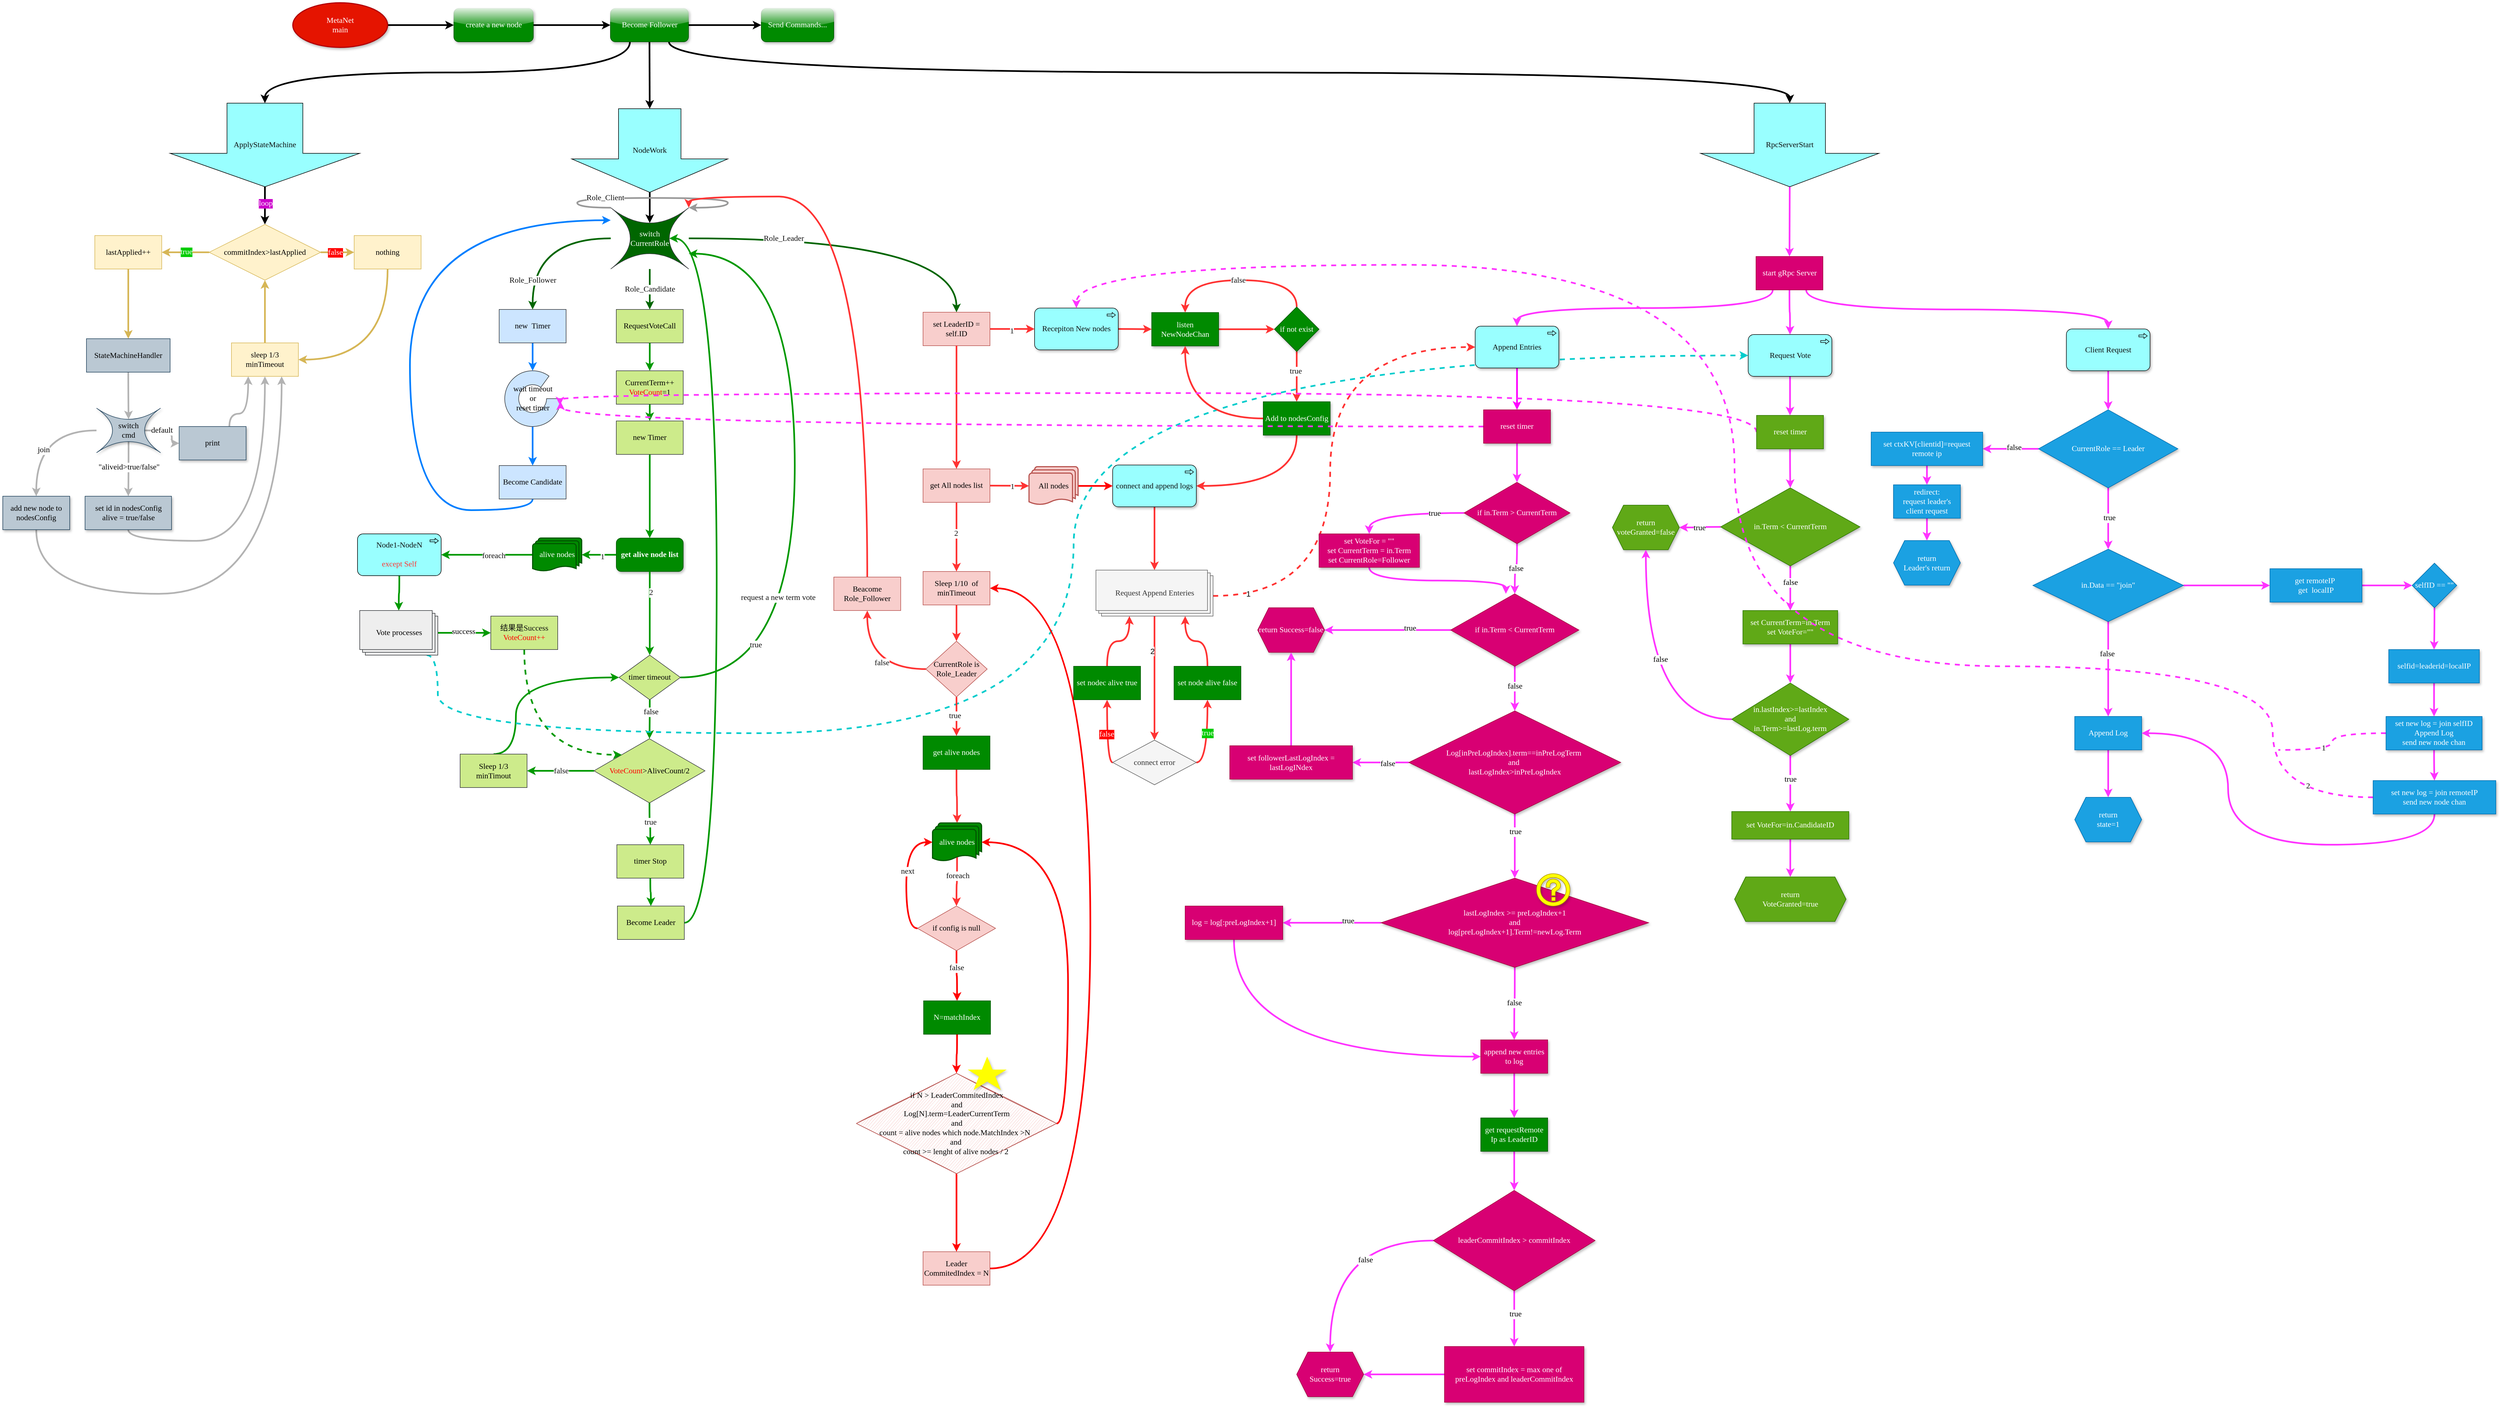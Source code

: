 <mxfile version="15.7.3" type="device"><diagram id="9Bc0864nZaGYAboca5Qf" name="第 1 页"><mxGraphModel dx="946" dy="725" grid="1" gridSize="20" guides="1" tooltips="1" connect="1" arrows="1" fold="1" page="1" pageScale="1" pageWidth="4681" pageHeight="3300" math="0" shadow="0"><root><mxCell id="0"/><mxCell id="1" parent="0"/><mxCell id="XNn-nul5VwyhZj9RHt24-5" value="" style="edgeStyle=orthogonalEdgeStyle;rounded=0;orthogonalLoop=1;jettySize=auto;html=1;strokeWidth=3;fontSize=14;fontFamily=Comic Sans MS;" parent="1" source="XNn-nul5VwyhZj9RHt24-1" target="XNn-nul5VwyhZj9RHt24-4" edge="1"><mxGeometry relative="1" as="geometry"/></mxCell><mxCell id="XNn-nul5VwyhZj9RHt24-1" value="MetaNet&lt;br style=&quot;font-size: 14px;&quot;&gt;main" style="strokeWidth=2;html=1;shape=mxgraph.flowchart.start_1;whiteSpace=wrap;fontSize=14;fontFamily=Comic Sans MS;fillColor=#e51400;fontColor=#ffffff;strokeColor=#B20000;shadow=1;sketch=0;" parent="1" vertex="1"><mxGeometry x="540" y="140" width="170" height="80" as="geometry"/></mxCell><mxCell id="XNn-nul5VwyhZj9RHt24-9" value="" style="edgeStyle=orthogonalEdgeStyle;rounded=0;orthogonalLoop=1;jettySize=auto;html=1;strokeWidth=3;fontSize=14;fontFamily=Comic Sans MS;" parent="1" source="XNn-nul5VwyhZj9RHt24-4" target="XNn-nul5VwyhZj9RHt24-8" edge="1"><mxGeometry relative="1" as="geometry"/></mxCell><mxCell id="XNn-nul5VwyhZj9RHt24-4" value="create a new node" style="rounded=1;whiteSpace=wrap;html=1;fontSize=14;fontFamily=Comic Sans MS;fillColor=#008a00;strokeColor=#005700;fontColor=#ffffff;shadow=1;glass=1;" parent="1" vertex="1"><mxGeometry x="828.75" y="150" width="142.5" height="60" as="geometry"/></mxCell><mxCell id="XNn-nul5VwyhZj9RHt24-17" style="edgeStyle=orthogonalEdgeStyle;rounded=0;orthogonalLoop=1;jettySize=auto;html=1;exitX=1;exitY=0.5;exitDx=0;exitDy=0;entryX=0;entryY=0.5;entryDx=0;entryDy=0;strokeWidth=3;fontSize=14;fontFamily=Comic Sans MS;" parent="1" source="XNn-nul5VwyhZj9RHt24-8" target="XNn-nul5VwyhZj9RHt24-10" edge="1"><mxGeometry relative="1" as="geometry"/></mxCell><mxCell id="XNn-nul5VwyhZj9RHt24-25" style="edgeStyle=orthogonalEdgeStyle;orthogonalLoop=1;jettySize=auto;html=1;exitX=0.25;exitY=1;exitDx=0;exitDy=0;fontColor=#0F0F0F;entryX=0;entryY=0.5;entryDx=0;entryDy=0;entryPerimeter=0;curved=1;strokeWidth=3;fontSize=14;fontFamily=Comic Sans MS;" parent="1" source="XNn-nul5VwyhZj9RHt24-8" target="XNn-nul5VwyhZj9RHt24-19" edge="1"><mxGeometry relative="1" as="geometry"><mxPoint x="905" y="330" as="targetPoint"/></mxGeometry></mxCell><mxCell id="XNn-nul5VwyhZj9RHt24-42" style="edgeStyle=orthogonalEdgeStyle;orthogonalLoop=1;jettySize=auto;html=1;exitX=0.5;exitY=1;exitDx=0;exitDy=0;entryX=0;entryY=0.5;entryDx=0;entryDy=0;entryPerimeter=0;fontColor=#0F0F0F;curved=1;strokeWidth=3;fontSize=14;fontFamily=Comic Sans MS;" parent="1" source="XNn-nul5VwyhZj9RHt24-8" target="XNn-nul5VwyhZj9RHt24-21" edge="1"><mxGeometry relative="1" as="geometry"/></mxCell><mxCell id="XNn-nul5VwyhZj9RHt24-43" style="edgeStyle=orthogonalEdgeStyle;orthogonalLoop=1;jettySize=auto;html=1;exitX=0.75;exitY=1;exitDx=0;exitDy=0;entryX=0;entryY=0.5;entryDx=0;entryDy=0;entryPerimeter=0;fontColor=#0F0F0F;curved=1;strokeWidth=3;fontSize=14;fontFamily=Comic Sans MS;" parent="1" source="XNn-nul5VwyhZj9RHt24-8" target="XNn-nul5VwyhZj9RHt24-20" edge="1"><mxGeometry relative="1" as="geometry"/></mxCell><mxCell id="XNn-nul5VwyhZj9RHt24-8" value="Become Follower" style="rounded=1;whiteSpace=wrap;html=1;fontSize=14;fontFamily=Comic Sans MS;fillColor=#008a00;strokeColor=#005700;fontColor=#ffffff;shadow=1;glass=1;" parent="1" vertex="1"><mxGeometry x="1109.5" y="150" width="140" height="60" as="geometry"/></mxCell><mxCell id="XNn-nul5VwyhZj9RHt24-10" value="Send Commands..." style="whiteSpace=wrap;html=1;rounded=1;fontSize=14;fontFamily=Comic Sans MS;fillColor=#008a00;strokeColor=#005700;fontColor=#ffffff;shadow=1;glass=1;" parent="1" vertex="1"><mxGeometry x="1380" y="150" width="130" height="60" as="geometry"/></mxCell><mxCell id="XNn-nul5VwyhZj9RHt24-45" style="edgeStyle=orthogonalEdgeStyle;rounded=0;orthogonalLoop=1;jettySize=auto;html=1;exitX=1;exitY=0.5;exitDx=0;exitDy=0;exitPerimeter=0;fontColor=#0F0F0F;entryX=0.5;entryY=0;entryDx=0;entryDy=0;strokeWidth=3;fontSize=14;fontFamily=Comic Sans MS;" parent="1" source="XNn-nul5VwyhZj9RHt24-19" target="XNn-nul5VwyhZj9RHt24-44" edge="1"><mxGeometry relative="1" as="geometry"><mxPoint x="480" y="507.5" as="targetPoint"/></mxGeometry></mxCell><mxCell id="XNn-nul5VwyhZj9RHt24-61" value="loop" style="edgeLabel;html=1;align=center;verticalAlign=middle;resizable=0;points=[];fontColor=#FFFFFF;fontSize=14;fontFamily=Comic Sans MS;labelBackgroundColor=#CC00CC;" parent="XNn-nul5VwyhZj9RHt24-45" vertex="1" connectable="0"><mxGeometry x="0.244" y="1" relative="1" as="geometry"><mxPoint y="-12" as="offset"/></mxGeometry></mxCell><mxCell id="XNn-nul5VwyhZj9RHt24-19" value="ApplyStateMachine" style="html=1;outlineConnect=0;whiteSpace=wrap;fillColor=#99ffff;shape=mxgraph.archimate3.process;labelBackgroundColor=none;fontColor=#0F0F0F;strokeColor=default;direction=south;fontSize=14;fontFamily=Comic Sans MS;" parent="1" vertex="1"><mxGeometry x="320" y="320" width="340" height="150" as="geometry"/></mxCell><mxCell id="UZ-a_btkH9Is7x3WlSeH-103" value="" style="edgeStyle=orthogonalEdgeStyle;curved=1;orthogonalLoop=1;jettySize=auto;html=1;fontFamily=Comic Sans MS;fontSize=14;fontColor=#0F0F0F;strokeColor=#FF33FF;strokeWidth=3;" parent="1" source="XNn-nul5VwyhZj9RHt24-20" target="UZ-a_btkH9Is7x3WlSeH-102" edge="1"><mxGeometry relative="1" as="geometry"/></mxCell><mxCell id="XNn-nul5VwyhZj9RHt24-20" value="RpcServerStart" style="html=1;outlineConnect=0;whiteSpace=wrap;fillColor=#99ffff;shape=mxgraph.archimate3.process;labelBackgroundColor=none;fontColor=#0F0F0F;strokeColor=default;direction=south;fontSize=14;fontFamily=Comic Sans MS;" parent="1" vertex="1"><mxGeometry x="3064" y="320" width="320" height="150" as="geometry"/></mxCell><mxCell id="XNn-nul5VwyhZj9RHt24-65" style="edgeStyle=orthogonalEdgeStyle;rounded=0;orthogonalLoop=1;jettySize=auto;html=1;exitX=1;exitY=0.5;exitDx=0;exitDy=0;exitPerimeter=0;entryX=0.5;entryY=0.25;entryDx=0;entryDy=0;entryPerimeter=0;fontColor=#0F0F0F;fontSize=14;fontFamily=Comic Sans MS;strokeWidth=3;" parent="1" source="XNn-nul5VwyhZj9RHt24-21" target="XNn-nul5VwyhZj9RHt24-64" edge="1"><mxGeometry relative="1" as="geometry"/></mxCell><mxCell id="XNn-nul5VwyhZj9RHt24-21" value="NodeWork" style="html=1;outlineConnect=0;whiteSpace=wrap;fillColor=#99ffff;shape=mxgraph.archimate3.process;labelBackgroundColor=none;fontColor=#0F0F0F;strokeColor=default;direction=south;fontSize=14;fontFamily=Comic Sans MS;" parent="1" vertex="1"><mxGeometry x="1040" y="330" width="280" height="150" as="geometry"/></mxCell><mxCell id="XNn-nul5VwyhZj9RHt24-49" value="" style="edgeStyle=orthogonalEdgeStyle;rounded=0;orthogonalLoop=1;jettySize=auto;html=1;fontColor=#0F0F0F;strokeWidth=3;fontSize=14;fontFamily=Comic Sans MS;fillColor=#fff2cc;strokeColor=#d6b656;" parent="1" source="XNn-nul5VwyhZj9RHt24-44" target="XNn-nul5VwyhZj9RHt24-48" edge="1"><mxGeometry relative="1" as="geometry"/></mxCell><mxCell id="XNn-nul5VwyhZj9RHt24-63" value="false" style="edgeLabel;html=1;align=center;verticalAlign=middle;resizable=0;points=[];fontColor=#FFFFFF;fontSize=14;fontFamily=Comic Sans MS;labelBackgroundColor=#FF0000;" parent="XNn-nul5VwyhZj9RHt24-49" vertex="1" connectable="0"><mxGeometry y="-2" relative="1" as="geometry"><mxPoint x="-4" y="-2" as="offset"/></mxGeometry></mxCell><mxCell id="XNn-nul5VwyhZj9RHt24-53" value="" style="edgeStyle=orthogonalEdgeStyle;rounded=0;orthogonalLoop=1;jettySize=auto;html=1;fontColor=#0F0F0F;strokeWidth=3;fontSize=14;fontFamily=Comic Sans MS;fillColor=#fff2cc;strokeColor=#d6b656;" parent="1" source="XNn-nul5VwyhZj9RHt24-44" target="XNn-nul5VwyhZj9RHt24-52" edge="1"><mxGeometry relative="1" as="geometry"/></mxCell><mxCell id="XNn-nul5VwyhZj9RHt24-62" value="true" style="edgeLabel;html=1;align=center;verticalAlign=middle;resizable=0;points=[];fontColor=#FFFFFF;fontSize=14;fontFamily=Comic Sans MS;labelBackgroundColor=#00CC00;" parent="XNn-nul5VwyhZj9RHt24-53" vertex="1" connectable="0"><mxGeometry x="-0.04" y="-1" relative="1" as="geometry"><mxPoint as="offset"/></mxGeometry></mxCell><mxCell id="XNn-nul5VwyhZj9RHt24-44" value="commitIndex&amp;gt;lastApplied" style="rhombus;whiteSpace=wrap;html=1;labelBackgroundColor=none;align=center;fontSize=14;fontFamily=Comic Sans MS;fillColor=#fff2cc;strokeColor=#d6b656;" parent="1" vertex="1"><mxGeometry x="390" y="537.5" width="200" height="100" as="geometry"/></mxCell><mxCell id="XNn-nul5VwyhZj9RHt24-58" style="edgeStyle=orthogonalEdgeStyle;orthogonalLoop=1;jettySize=auto;html=1;exitX=0.5;exitY=1;exitDx=0;exitDy=0;entryX=1;entryY=0.5;entryDx=0;entryDy=0;fontColor=#0F0F0F;curved=1;strokeWidth=3;fontSize=14;fontFamily=Comic Sans MS;fillColor=#fff2cc;strokeColor=#d6b656;" parent="1" source="XNn-nul5VwyhZj9RHt24-48" target="XNn-nul5VwyhZj9RHt24-50" edge="1"><mxGeometry relative="1" as="geometry"/></mxCell><mxCell id="XNn-nul5VwyhZj9RHt24-48" value="nothing" style="whiteSpace=wrap;html=1;align=center;fontSize=14;fontFamily=Comic Sans MS;fillColor=#fff2cc;strokeColor=#d6b656;" parent="1" vertex="1"><mxGeometry x="650" y="557.5" width="120" height="60" as="geometry"/></mxCell><mxCell id="XNn-nul5VwyhZj9RHt24-60" style="edgeStyle=orthogonalEdgeStyle;rounded=0;orthogonalLoop=1;jettySize=auto;html=1;exitX=0.5;exitY=0;exitDx=0;exitDy=0;entryX=0.5;entryY=1;entryDx=0;entryDy=0;fontColor=#0F0F0F;strokeWidth=3;fontSize=14;fontFamily=Comic Sans MS;fillColor=#fff2cc;strokeColor=#d6b656;" parent="1" source="XNn-nul5VwyhZj9RHt24-50" target="XNn-nul5VwyhZj9RHt24-44" edge="1"><mxGeometry relative="1" as="geometry"/></mxCell><mxCell id="XNn-nul5VwyhZj9RHt24-50" value="sleep 1/3 minTimeout" style="whiteSpace=wrap;html=1;align=center;fontSize=14;fontFamily=Comic Sans MS;fillColor=#fff2cc;strokeColor=#d6b656;" parent="1" vertex="1"><mxGeometry x="430" y="750" width="120" height="60" as="geometry"/></mxCell><mxCell id="XNn-nul5VwyhZj9RHt24-55" value="" style="edgeStyle=orthogonalEdgeStyle;rounded=0;orthogonalLoop=1;jettySize=auto;html=1;fontColor=#0F0F0F;strokeWidth=3;fontSize=14;fontFamily=Comic Sans MS;fillColor=#fff2cc;strokeColor=#d6b656;" parent="1" source="XNn-nul5VwyhZj9RHt24-52" target="XNn-nul5VwyhZj9RHt24-54" edge="1"><mxGeometry relative="1" as="geometry"/></mxCell><mxCell id="XNn-nul5VwyhZj9RHt24-52" value="lastApplied++" style="whiteSpace=wrap;html=1;align=center;fontSize=14;fontFamily=Comic Sans MS;fillColor=#fff2cc;strokeColor=#d6b656;" parent="1" vertex="1"><mxGeometry x="185" y="557.5" width="120" height="60" as="geometry"/></mxCell><mxCell id="9Sgx5QDAjQe5vf2OVCPW-145" style="edgeStyle=orthogonalEdgeStyle;curved=1;orthogonalLoop=1;jettySize=auto;html=1;exitX=0.5;exitY=1;exitDx=0;exitDy=0;fontFamily=Comic Sans MS;fontColor=#FFFFFF;strokeColor=#B3B3B3;strokeWidth=3;fillColor=#bac8d3;entryX=0.5;entryY=0.25;entryDx=0;entryDy=0;entryPerimeter=0;fontSize=14;" parent="1" source="XNn-nul5VwyhZj9RHt24-54" target="9Sgx5QDAjQe5vf2OVCPW-153" edge="1"><mxGeometry relative="1" as="geometry"><mxPoint x="245" y="835.5" as="targetPoint"/></mxGeometry></mxCell><mxCell id="XNn-nul5VwyhZj9RHt24-54" value="StateMachineHandler" style="whiteSpace=wrap;html=1;fontSize=14;fontFamily=Comic Sans MS;fillColor=#bac8d3;strokeColor=#23445d;" parent="1" vertex="1"><mxGeometry x="170" y="742.5" width="150" height="60" as="geometry"/></mxCell><mxCell id="XNn-nul5VwyhZj9RHt24-67" value="Role_Leader" style="edgeStyle=orthogonalEdgeStyle;orthogonalLoop=1;jettySize=auto;html=1;fontColor=#0F0F0F;curved=1;fillColor=#d80073;strokeColor=#006600;strokeWidth=3;fontSize=14;fontFamily=Comic Sans MS;" parent="1" source="XNn-nul5VwyhZj9RHt24-64" target="XNn-nul5VwyhZj9RHt24-66" edge="1"><mxGeometry x="-0.445" relative="1" as="geometry"><mxPoint as="offset"/></mxGeometry></mxCell><mxCell id="39y2V7rwQAC6CcVUKa4l-3" value="&lt;font color=&quot;#000000&quot;&gt;&lt;br&gt;&lt;/font&gt;" style="edgeLabel;html=1;align=center;verticalAlign=middle;resizable=0;points=[];fontSize=14;fontColor=#00CC00;" vertex="1" connectable="0" parent="XNn-nul5VwyhZj9RHt24-67"><mxGeometry x="-0.481" y="-5" relative="1" as="geometry"><mxPoint y="1" as="offset"/></mxGeometry></mxCell><mxCell id="XNn-nul5VwyhZj9RHt24-69" value="" style="edgeStyle=orthogonalEdgeStyle;orthogonalLoop=1;jettySize=auto;html=1;fontColor=#0F0F0F;curved=1;strokeColor=#006600;strokeWidth=3;fontSize=14;fontFamily=Comic Sans MS;" parent="1" source="XNn-nul5VwyhZj9RHt24-64" target="XNn-nul5VwyhZj9RHt24-68" edge="1"><mxGeometry relative="1" as="geometry"/></mxCell><mxCell id="XNn-nul5VwyhZj9RHt24-75" value="Role_Follower" style="edgeLabel;html=1;align=center;verticalAlign=middle;resizable=0;points=[];fontColor=#0F0F0F;fontSize=14;fontFamily=Comic Sans MS;" parent="XNn-nul5VwyhZj9RHt24-69" vertex="1" connectable="0"><mxGeometry x="0.465" y="3" relative="1" as="geometry"><mxPoint x="-3" y="19" as="offset"/></mxGeometry></mxCell><mxCell id="XNn-nul5VwyhZj9RHt24-71" value="Role_Candidate" style="edgeStyle=orthogonalEdgeStyle;orthogonalLoop=1;jettySize=auto;html=1;fontColor=#0F0F0F;strokeColor=#006600;strokeWidth=3;fontSize=14;fontFamily=Comic Sans MS;curved=1;" parent="1" source="XNn-nul5VwyhZj9RHt24-64" target="XNn-nul5VwyhZj9RHt24-70" edge="1"><mxGeometry relative="1" as="geometry"/></mxCell><mxCell id="XNn-nul5VwyhZj9RHt24-72" style="edgeStyle=orthogonalEdgeStyle;orthogonalLoop=1;jettySize=auto;html=1;exitX=0;exitY=0;exitDx=0;exitDy=0;exitPerimeter=0;fontColor=#0F0F0F;entryX=1;entryY=0;entryDx=0;entryDy=0;entryPerimeter=0;curved=1;strokeColor=#999999;strokeWidth=3;fontSize=14;fontFamily=Comic Sans MS;" parent="1" source="XNn-nul5VwyhZj9RHt24-64" target="XNn-nul5VwyhZj9RHt24-64" edge="1"><mxGeometry relative="1" as="geometry"><mxPoint x="1460" y="780" as="targetPoint"/><Array as="points"><mxPoint x="1050" y="508"/><mxPoint x="1050" y="490"/><mxPoint x="1320" y="490"/><mxPoint x="1320" y="508"/></Array></mxGeometry></mxCell><mxCell id="XNn-nul5VwyhZj9RHt24-74" value="Role_Client" style="edgeLabel;html=1;align=center;verticalAlign=middle;resizable=0;points=[];fontColor=#0F0F0F;fontSize=14;fontFamily=Comic Sans MS;" parent="XNn-nul5VwyhZj9RHt24-72" vertex="1" connectable="0"><mxGeometry x="-0.004" y="-3" relative="1" as="geometry"><mxPoint x="-89" y="-3" as="offset"/></mxGeometry></mxCell><mxCell id="XNn-nul5VwyhZj9RHt24-64" value="switch&lt;br style=&quot;font-size: 14px;&quot;&gt;CurrentRole" style="shape=switch;whiteSpace=wrap;html=1;labelBackgroundColor=none;strokeColor=#36393d;fillColor=#006600;align=center;fontSize=14;fontFamily=Comic Sans MS;fontColor=#FFFFFF;" parent="1" vertex="1"><mxGeometry x="1110" y="507.5" width="140" height="110" as="geometry"/></mxCell><mxCell id="UZ-a_btkH9Is7x3WlSeH-20" value="" style="edgeStyle=orthogonalEdgeStyle;curved=1;orthogonalLoop=1;jettySize=auto;html=1;fontFamily=Comic Sans MS;fontSize=14;fontColor=#0F0F0F;strokeColor=#FF3333;strokeWidth=3;entryX=0;entryY=0.5;entryDx=0;entryDy=0;entryPerimeter=0;" parent="1" source="XNn-nul5VwyhZj9RHt24-66" target="UZ-a_btkH9Is7x3WlSeH-21" edge="1"><mxGeometry relative="1" as="geometry"><mxPoint x="1870" y="725" as="targetPoint"/></mxGeometry></mxCell><mxCell id="UZ-a_btkH9Is7x3WlSeH-67" value="1" style="edgeLabel;html=1;align=center;verticalAlign=middle;resizable=0;points=[];fontSize=14;fontFamily=Comic Sans MS;fontColor=#0F0F0F;" parent="UZ-a_btkH9Is7x3WlSeH-20" vertex="1" connectable="0"><mxGeometry x="-0.025" y="-4" relative="1" as="geometry"><mxPoint as="offset"/></mxGeometry></mxCell><mxCell id="XNn-nul5VwyhZj9RHt24-66" value="set LeaderID = self.ID" style="whiteSpace=wrap;html=1;fontSize=14;fontFamily=Comic Sans MS;fillColor=#f8cecc;strokeColor=#b85450;" parent="1" vertex="1"><mxGeometry x="1670" y="695" width="120" height="60" as="geometry"/></mxCell><mxCell id="UZ-a_btkH9Is7x3WlSeH-18" value="" style="edgeStyle=orthogonalEdgeStyle;curved=1;orthogonalLoop=1;jettySize=auto;html=1;fontColor=#0F0F0F;strokeColor=#007FFF;strokeWidth=3;fontSize=14;fontFamily=Comic Sans MS;" parent="1" source="XNn-nul5VwyhZj9RHt24-68" target="UZ-a_btkH9Is7x3WlSeH-40" edge="1"><mxGeometry relative="1" as="geometry"><mxPoint x="970" y="830" as="targetPoint"/></mxGeometry></mxCell><mxCell id="XNn-nul5VwyhZj9RHt24-68" value="new&amp;nbsp; Timer" style="whiteSpace=wrap;html=1;fillColor=#cce5ff;strokeColor=#36393d;fontSize=14;fontFamily=Comic Sans MS;" parent="1" vertex="1"><mxGeometry x="910" y="690" width="120" height="60" as="geometry"/></mxCell><mxCell id="XNn-nul5VwyhZj9RHt24-83" value="" style="edgeStyle=orthogonalEdgeStyle;rounded=0;orthogonalLoop=1;jettySize=auto;html=1;fontColor=#0F0F0F;strokeColor=#009900;strokeWidth=3;fontSize=14;fontFamily=Comic Sans MS;" parent="1" source="XNn-nul5VwyhZj9RHt24-70" target="XNn-nul5VwyhZj9RHt24-82" edge="1"><mxGeometry relative="1" as="geometry"/></mxCell><mxCell id="XNn-nul5VwyhZj9RHt24-70" value="RequestVoteCall" style="whiteSpace=wrap;html=1;fillColor=#cdeb8b;strokeColor=#36393d;fontSize=14;fontFamily=Comic Sans MS;" parent="1" vertex="1"><mxGeometry x="1120" y="690" width="120" height="60" as="geometry"/></mxCell><mxCell id="XNn-nul5VwyhZj9RHt24-80" value="" style="edgeStyle=orthogonalEdgeStyle;rounded=0;orthogonalLoop=1;jettySize=auto;html=1;fontColor=#0F0F0F;strokeColor=#007FFF;strokeWidth=3;fontSize=14;fontFamily=Comic Sans MS;" parent="1" source="UZ-a_btkH9Is7x3WlSeH-40" target="XNn-nul5VwyhZj9RHt24-79" edge="1"><mxGeometry relative="1" as="geometry"><mxPoint x="970" y="890" as="sourcePoint"/></mxGeometry></mxCell><mxCell id="XNn-nul5VwyhZj9RHt24-81" style="edgeStyle=orthogonalEdgeStyle;orthogonalLoop=1;jettySize=auto;html=1;exitX=0.5;exitY=1;exitDx=0;exitDy=0;fontColor=#0F0F0F;curved=1;strokeColor=#007FFF;strokeWidth=3;fontSize=14;fontFamily=Comic Sans MS;" parent="1" source="XNn-nul5VwyhZj9RHt24-79" target="XNn-nul5VwyhZj9RHt24-64" edge="1"><mxGeometry relative="1" as="geometry"><mxPoint x="1110" y="563" as="targetPoint"/><Array as="points"><mxPoint x="970" y="1050"/><mxPoint x="750" y="1050"/><mxPoint x="750" y="530"/></Array></mxGeometry></mxCell><mxCell id="XNn-nul5VwyhZj9RHt24-79" value="Become Candidate" style="whiteSpace=wrap;html=1;fillColor=#cce5ff;strokeColor=#36393d;fontSize=14;fontFamily=Comic Sans MS;" parent="1" vertex="1"><mxGeometry x="910" y="970" width="120" height="60" as="geometry"/></mxCell><mxCell id="XNn-nul5VwyhZj9RHt24-85" value="" style="edgeStyle=orthogonalEdgeStyle;rounded=0;orthogonalLoop=1;jettySize=auto;html=1;fontColor=#0F0F0F;strokeColor=#009900;strokeWidth=3;fontSize=14;fontFamily=Comic Sans MS;" parent="1" source="XNn-nul5VwyhZj9RHt24-82" target="XNn-nul5VwyhZj9RHt24-84" edge="1"><mxGeometry relative="1" as="geometry"/></mxCell><mxCell id="XNn-nul5VwyhZj9RHt24-82" value="CurrentTerm++&lt;br style=&quot;font-size: 14px;&quot;&gt;&lt;font color=&quot;#ff0000&quot; style=&quot;font-size: 14px;&quot;&gt;VoteCount&lt;/font&gt;=1" style="whiteSpace=wrap;html=1;fillColor=#cdeb8b;strokeColor=#36393d;fontSize=14;fontFamily=Comic Sans MS;" parent="1" vertex="1"><mxGeometry x="1120" y="800" width="120" height="60" as="geometry"/></mxCell><mxCell id="XNn-nul5VwyhZj9RHt24-87" value="" style="edgeStyle=orthogonalEdgeStyle;rounded=0;orthogonalLoop=1;jettySize=auto;html=1;fontColor=#0F0F0F;strokeColor=#009900;strokeWidth=3;fontSize=14;fontFamily=Comic Sans MS;" parent="1" source="XNn-nul5VwyhZj9RHt24-84" target="XNn-nul5VwyhZj9RHt24-86" edge="1"><mxGeometry relative="1" as="geometry"/></mxCell><mxCell id="XNn-nul5VwyhZj9RHt24-84" value="new Timer" style="whiteSpace=wrap;html=1;fillColor=#cdeb8b;strokeColor=#36393d;fontSize=14;fontFamily=Comic Sans MS;" parent="1" vertex="1"><mxGeometry x="1120" y="890" width="120" height="60" as="geometry"/></mxCell><mxCell id="XNn-nul5VwyhZj9RHt24-86" value="&lt;b style=&quot;font-size: 14px;&quot;&gt;get alive node list&lt;/b&gt;" style="whiteSpace=wrap;html=1;fillColor=#008a00;strokeColor=#005700;fontColor=#ffffff;rounded=1;shadow=1;glass=0;sketch=0;fontSize=14;fontFamily=Comic Sans MS;" parent="1" vertex="1"><mxGeometry x="1120" y="1100" width="120" height="60" as="geometry"/></mxCell><mxCell id="XNn-nul5VwyhZj9RHt24-116" value="" style="edgeStyle=orthogonalEdgeStyle;curved=1;orthogonalLoop=1;jettySize=auto;html=1;fontColor=#0F0F0F;strokeColor=#009900;strokeWidth=3;fontSize=14;fontFamily=Comic Sans MS;entryX=1;entryY=0.5;entryDx=0;entryDy=0;entryPerimeter=0;exitX=0;exitY=0.5;exitDx=0;exitDy=0;" parent="1" source="XNn-nul5VwyhZj9RHt24-86" target="UZ-a_btkH9Is7x3WlSeH-83" edge="1"><mxGeometry relative="1" as="geometry"><mxPoint x="1115" y="1020" as="sourcePoint"/><mxPoint x="1070" y="1130" as="targetPoint"/></mxGeometry></mxCell><mxCell id="UZ-a_btkH9Is7x3WlSeH-69" value="1" style="edgeLabel;html=1;align=center;verticalAlign=middle;resizable=0;points=[];fontSize=14;fontFamily=Comic Sans MS;fontColor=#0F0F0F;" parent="XNn-nul5VwyhZj9RHt24-116" vertex="1" connectable="0"><mxGeometry x="-0.2" y="4" relative="1" as="geometry"><mxPoint as="offset"/></mxGeometry></mxCell><mxCell id="UZ-a_btkH9Is7x3WlSeH-12" style="edgeStyle=orthogonalEdgeStyle;curved=1;orthogonalLoop=1;jettySize=auto;html=1;exitX=0.5;exitY=1;exitDx=0;exitDy=0;entryX=0.5;entryY=0;entryDx=0;entryDy=0;fontColor=#FF0000;strokeColor=#009900;strokeWidth=3;fontSize=14;fontFamily=Comic Sans MS;" parent="1" source="XNn-nul5VwyhZj9RHt24-86" target="XNn-nul5VwyhZj9RHt24-115" edge="1"><mxGeometry relative="1" as="geometry"><mxPoint x="1180" y="1160" as="sourcePoint"/></mxGeometry></mxCell><mxCell id="UZ-a_btkH9Is7x3WlSeH-70" value="2" style="edgeLabel;html=1;align=center;verticalAlign=middle;resizable=0;points=[];fontSize=14;fontFamily=Comic Sans MS;fontColor=#0F0F0F;" parent="UZ-a_btkH9Is7x3WlSeH-12" vertex="1" connectable="0"><mxGeometry x="-0.493" y="2" relative="1" as="geometry"><mxPoint as="offset"/></mxGeometry></mxCell><mxCell id="XNn-nul5VwyhZj9RHt24-103" value="" style="edgeStyle=orthogonalEdgeStyle;curved=1;orthogonalLoop=1;jettySize=auto;html=1;fontColor=#0F0F0F;strokeColor=#009900;strokeWidth=3;fontSize=14;fontFamily=Comic Sans MS;" parent="1" source="XNn-nul5VwyhZj9RHt24-98" target="XNn-nul5VwyhZj9RHt24-130" edge="1"><mxGeometry relative="1" as="geometry"><mxPoint x="970" y="1510" as="targetPoint"/><mxPoint x="867.5" y="1470" as="sourcePoint"/></mxGeometry></mxCell><mxCell id="XNn-nul5VwyhZj9RHt24-98" value="Node1-NodeN&lt;br style=&quot;font-size: 14px;&quot;&gt;&lt;br style=&quot;font-size: 14px;&quot;&gt;&lt;font color=&quot;#ff3333&quot; style=&quot;font-size: 14px;&quot;&gt;except Self&lt;/font&gt;" style="html=1;outlineConnect=0;whiteSpace=wrap;fillColor=#99ffff;shape=mxgraph.archimate3.application;appType=proc;archiType=rounded;labelBackgroundColor=none;fontColor=#0F0F0F;strokeColor=default;align=center;fontSize=14;fontFamily=Comic Sans MS;" parent="1" vertex="1"><mxGeometry x="656" y="1092.5" width="150" height="75" as="geometry"/></mxCell><mxCell id="XNn-nul5VwyhZj9RHt24-107" value="" style="edgeStyle=orthogonalEdgeStyle;curved=1;orthogonalLoop=1;jettySize=auto;html=1;fontColor=#0F0F0F;strokeColor=#009900;strokeWidth=3;fontSize=14;fontFamily=Comic Sans MS;" parent="1" source="XNn-nul5VwyhZj9RHt24-104" target="XNn-nul5VwyhZj9RHt24-106" edge="1"><mxGeometry relative="1" as="geometry"/></mxCell><mxCell id="XNn-nul5VwyhZj9RHt24-111" value="false" style="edgeLabel;html=1;align=center;verticalAlign=middle;resizable=0;points=[];fontColor=#0F0F0F;fontSize=14;fontFamily=Comic Sans MS;" parent="XNn-nul5VwyhZj9RHt24-107" vertex="1" connectable="0"><mxGeometry x="-0.02" y="-1" relative="1" as="geometry"><mxPoint y="1" as="offset"/></mxGeometry></mxCell><mxCell id="XNn-nul5VwyhZj9RHt24-110" value="" style="edgeStyle=orthogonalEdgeStyle;curved=1;orthogonalLoop=1;jettySize=auto;html=1;fontColor=#0F0F0F;strokeColor=#009900;strokeWidth=3;fontSize=14;fontFamily=Comic Sans MS;" parent="1" source="XNn-nul5VwyhZj9RHt24-104" target="XNn-nul5VwyhZj9RHt24-109" edge="1"><mxGeometry relative="1" as="geometry"/></mxCell><mxCell id="XNn-nul5VwyhZj9RHt24-112" value="true" style="edgeLabel;html=1;align=center;verticalAlign=middle;resizable=0;points=[];fontColor=#0F0F0F;fontSize=14;fontFamily=Comic Sans MS;" parent="XNn-nul5VwyhZj9RHt24-110" vertex="1" connectable="0"><mxGeometry x="0.005" y="3" relative="1" as="geometry"><mxPoint as="offset"/></mxGeometry></mxCell><mxCell id="XNn-nul5VwyhZj9RHt24-104" value="&lt;font color=&quot;#ff0000&quot; style=&quot;font-size: 14px;&quot;&gt;VoteCount&lt;/font&gt;&amp;gt;AliveCount/2" style="rhombus;whiteSpace=wrap;html=1;fillColor=#cdeb8b;strokeColor=#36393d;fontSize=14;fontFamily=Comic Sans MS;" parent="1" vertex="1"><mxGeometry x="1080" y="1460" width="199" height="115" as="geometry"/></mxCell><mxCell id="XNn-nul5VwyhZj9RHt24-125" style="edgeStyle=orthogonalEdgeStyle;curved=1;orthogonalLoop=1;jettySize=auto;html=1;exitX=0.5;exitY=0;exitDx=0;exitDy=0;entryX=0;entryY=0.5;entryDx=0;entryDy=0;fontColor=#0F0F0F;strokeColor=#009900;strokeWidth=3;fontSize=14;fontFamily=Comic Sans MS;" parent="1" source="XNn-nul5VwyhZj9RHt24-106" target="XNn-nul5VwyhZj9RHt24-115" edge="1"><mxGeometry relative="1" as="geometry"><Array as="points"><mxPoint x="940" y="1350"/></Array></mxGeometry></mxCell><mxCell id="XNn-nul5VwyhZj9RHt24-106" value="Sleep 1/3 minTimout" style="whiteSpace=wrap;html=1;fillColor=#cdeb8b;strokeColor=#36393d;fontSize=14;fontFamily=Comic Sans MS;" parent="1" vertex="1"><mxGeometry x="840" y="1487.5" width="120" height="60" as="geometry"/></mxCell><mxCell id="XNn-nul5VwyhZj9RHt24-114" value="" style="edgeStyle=orthogonalEdgeStyle;curved=1;orthogonalLoop=1;jettySize=auto;html=1;fontColor=#0F0F0F;strokeColor=#009900;strokeWidth=3;fontSize=14;fontFamily=Comic Sans MS;" parent="1" source="XNn-nul5VwyhZj9RHt24-109" target="XNn-nul5VwyhZj9RHt24-113" edge="1"><mxGeometry relative="1" as="geometry"/></mxCell><mxCell id="XNn-nul5VwyhZj9RHt24-109" value="timer Stop" style="whiteSpace=wrap;html=1;fillColor=#cdeb8b;strokeColor=#36393d;fontSize=14;fontFamily=Comic Sans MS;" parent="1" vertex="1"><mxGeometry x="1121" y="1650" width="120" height="60" as="geometry"/></mxCell><mxCell id="UZ-a_btkH9Is7x3WlSeH-14" style="edgeStyle=orthogonalEdgeStyle;curved=1;orthogonalLoop=1;jettySize=auto;html=1;exitX=1;exitY=0.5;exitDx=0;exitDy=0;fontColor=#00CC00;fillColor=#d80073;strokeColor=#009900;strokeWidth=3;fontSize=14;fontFamily=Comic Sans MS;entryX=0.75;entryY=0.5;entryDx=0;entryDy=0;entryPerimeter=0;" parent="1" source="XNn-nul5VwyhZj9RHt24-113" target="XNn-nul5VwyhZj9RHt24-64" edge="1"><mxGeometry relative="1" as="geometry"><mxPoint x="1180" y="630" as="targetPoint"/><Array as="points"><mxPoint x="1300" y="1790"/><mxPoint x="1300" y="563"/></Array></mxGeometry></mxCell><mxCell id="XNn-nul5VwyhZj9RHt24-113" value="Become Leader" style="whiteSpace=wrap;html=1;fillColor=#cdeb8b;strokeColor=#36393d;fontSize=14;fontFamily=Comic Sans MS;" parent="1" vertex="1"><mxGeometry x="1122" y="1760" width="120" height="60" as="geometry"/></mxCell><mxCell id="XNn-nul5VwyhZj9RHt24-120" value="" style="edgeStyle=orthogonalEdgeStyle;curved=1;orthogonalLoop=1;jettySize=auto;html=1;fontColor=#0F0F0F;exitX=1;exitY=0.5;exitDx=0;exitDy=0;fillColor=#008a00;strokeColor=#009900;strokeWidth=3;fontSize=14;fontFamily=Comic Sans MS;" parent="1" source="XNn-nul5VwyhZj9RHt24-115" target="XNn-nul5VwyhZj9RHt24-64" edge="1"><mxGeometry relative="1" as="geometry"><mxPoint x="1340" y="590" as="targetPoint"/><Array as="points"><mxPoint x="1440" y="1350"/><mxPoint x="1440" y="590"/></Array><mxPoint x="1395" y="1386" as="sourcePoint"/></mxGeometry></mxCell><mxCell id="XNn-nul5VwyhZj9RHt24-121" value="true" style="edgeLabel;html=1;align=center;verticalAlign=middle;resizable=0;points=[];fontColor=#0F0F0F;fontSize=14;fontFamily=Comic Sans MS;" parent="XNn-nul5VwyhZj9RHt24-120" vertex="1" connectable="0"><mxGeometry x="-0.04" y="-2" relative="1" as="geometry"><mxPoint x="-72" y="291" as="offset"/></mxGeometry></mxCell><mxCell id="XNn-nul5VwyhZj9RHt24-124" value="request a new term vote" style="edgeLabel;html=1;align=center;verticalAlign=middle;resizable=0;points=[];fontColor=#0F0F0F;fontSize=14;fontFamily=Comic Sans MS;" parent="XNn-nul5VwyhZj9RHt24-120" vertex="1" connectable="0"><mxGeometry x="-0.296" y="-1" relative="1" as="geometry"><mxPoint x="-31" y="58" as="offset"/></mxGeometry></mxCell><mxCell id="UZ-a_btkH9Is7x3WlSeH-3" style="edgeStyle=orthogonalEdgeStyle;curved=1;orthogonalLoop=1;jettySize=auto;html=1;exitX=0.5;exitY=1;exitDx=0;exitDy=0;entryX=0.5;entryY=0;entryDx=0;entryDy=0;fontColor=#FF0000;strokeColor=#009900;strokeWidth=3;fontSize=14;fontFamily=Comic Sans MS;" parent="1" source="XNn-nul5VwyhZj9RHt24-115" target="XNn-nul5VwyhZj9RHt24-104" edge="1"><mxGeometry relative="1" as="geometry"/></mxCell><mxCell id="UZ-a_btkH9Is7x3WlSeH-4" value="&lt;font color=&quot;#000000&quot; style=&quot;font-size: 14px;&quot;&gt;false&lt;br style=&quot;font-size: 14px;&quot;&gt;&lt;/font&gt;" style="edgeLabel;html=1;align=center;verticalAlign=middle;resizable=0;points=[];fontColor=#FF0000;fontSize=14;fontFamily=Comic Sans MS;" parent="UZ-a_btkH9Is7x3WlSeH-3" vertex="1" connectable="0"><mxGeometry x="-0.371" y="2" relative="1" as="geometry"><mxPoint as="offset"/></mxGeometry></mxCell><mxCell id="XNn-nul5VwyhZj9RHt24-115" value="timer timeout" style="rhombus;whiteSpace=wrap;html=1;fillColor=#cdeb8b;strokeColor=#36393d;fontSize=14;fontFamily=Comic Sans MS;" parent="1" vertex="1"><mxGeometry x="1125" y="1310" width="110" height="80" as="geometry"/></mxCell><mxCell id="UZ-a_btkH9Is7x3WlSeH-8" value="" style="edgeStyle=orthogonalEdgeStyle;curved=1;orthogonalLoop=1;jettySize=auto;html=1;fontColor=#000000;entryX=0;entryY=0.5;entryDx=0;entryDy=0;strokeColor=#009900;strokeWidth=3;fontSize=14;fontFamily=Comic Sans MS;" parent="1" source="XNn-nul5VwyhZj9RHt24-130" target="UZ-a_btkH9Is7x3WlSeH-9" edge="1"><mxGeometry relative="1" as="geometry"><mxPoint x="900" y="1230" as="targetPoint"/></mxGeometry></mxCell><mxCell id="UZ-a_btkH9Is7x3WlSeH-10" value="success" style="edgeLabel;html=1;align=center;verticalAlign=middle;resizable=0;points=[];fontColor=#000000;fontSize=14;fontFamily=Comic Sans MS;" parent="UZ-a_btkH9Is7x3WlSeH-8" vertex="1" connectable="0"><mxGeometry x="-0.045" y="-1" relative="1" as="geometry"><mxPoint y="-3" as="offset"/></mxGeometry></mxCell><mxCell id="9Sgx5QDAjQe5vf2OVCPW-130" style="edgeStyle=orthogonalEdgeStyle;curved=1;orthogonalLoop=1;jettySize=auto;html=1;exitX=0;exitY=0;exitDx=120;exitDy=80;exitPerimeter=0;dashed=1;fontFamily=Comic Sans MS;strokeColor=#00CCCC;strokeWidth=3;entryX=0;entryY=0.5;entryDx=0;entryDy=0;entryPerimeter=0;fontSize=14;" parent="1" source="XNn-nul5VwyhZj9RHt24-130" target="UZ-a_btkH9Is7x3WlSeH-105" edge="1"><mxGeometry relative="1" as="geometry"><mxPoint x="2570" y="970" as="targetPoint"/><Array as="points"><mxPoint x="800" y="1310"/><mxPoint x="800" y="1450"/><mxPoint x="1940" y="1450"/><mxPoint x="1940" y="773"/></Array></mxGeometry></mxCell><mxCell id="XNn-nul5VwyhZj9RHt24-130" value="Vote processes" style="verticalLabelPosition=middle;verticalAlign=middle;html=1;shape=mxgraph.basic.layered_rect;dx=10;outlineConnect=0;labelBackgroundColor=none;strokeColor=#36393d;fillColor=#eeeeee;fontSize=14;fontFamily=Comic Sans MS;labelPosition=center;align=center;" parent="1" vertex="1"><mxGeometry x="660" y="1230" width="140" height="80" as="geometry"/></mxCell><mxCell id="UZ-a_btkH9Is7x3WlSeH-13" style="edgeStyle=orthogonalEdgeStyle;curved=1;orthogonalLoop=1;jettySize=auto;html=1;exitX=0.5;exitY=1;exitDx=0;exitDy=0;entryX=0;entryY=0;entryDx=0;entryDy=0;fontColor=#FF0000;strokeColor=#009900;strokeWidth=3;fontSize=14;fontFamily=Comic Sans MS;dashed=1;" parent="1" source="UZ-a_btkH9Is7x3WlSeH-9" target="XNn-nul5VwyhZj9RHt24-104" edge="1"><mxGeometry relative="1" as="geometry"><Array as="points"><mxPoint x="955" y="1489"/></Array></mxGeometry></mxCell><mxCell id="UZ-a_btkH9Is7x3WlSeH-9" value="&lt;font color=&quot;#0f0f0f&quot; style=&quot;font-size: 14px;&quot;&gt;结果是Success&lt;/font&gt;&lt;br style=&quot;font-size: 14px;&quot;&gt;&lt;font color=&quot;#ff0000&quot; style=&quot;font-size: 14px;&quot;&gt;VoteCount++&lt;/font&gt;" style="rounded=0;whiteSpace=wrap;html=1;fontSize=14;fontFamily=Comic Sans MS;fillColor=#cdeb8b;strokeColor=#36393d;" parent="1" vertex="1"><mxGeometry x="895" y="1240" width="120" height="60" as="geometry"/></mxCell><mxCell id="UZ-a_btkH9Is7x3WlSeH-24" value="" style="edgeStyle=orthogonalEdgeStyle;curved=1;orthogonalLoop=1;jettySize=auto;html=1;fontFamily=Comic Sans MS;fontSize=14;fontColor=#0F0F0F;strokeColor=#FF3333;strokeWidth=3;" parent="1" source="UZ-a_btkH9Is7x3WlSeH-21" target="UZ-a_btkH9Is7x3WlSeH-23" edge="1"><mxGeometry relative="1" as="geometry"/></mxCell><mxCell id="UZ-a_btkH9Is7x3WlSeH-21" value="Recepiton New nodes" style="html=1;outlineConnect=0;whiteSpace=wrap;fillColor=#99ffff;shape=mxgraph.archimate3.application;appType=proc;archiType=rounded;rounded=1;shadow=1;glass=0;sketch=0;fontFamily=Comic Sans MS;fontSize=14;fontColor=#0F0F0F;strokeColor=#0F0F0F;" parent="1" vertex="1"><mxGeometry x="1870" y="687.5" width="150" height="75" as="geometry"/></mxCell><mxCell id="UZ-a_btkH9Is7x3WlSeH-28" value="" style="edgeStyle=orthogonalEdgeStyle;curved=1;orthogonalLoop=1;jettySize=auto;html=1;fontFamily=Comic Sans MS;fontSize=14;fontColor=#0F0F0F;strokeColor=#FF3333;strokeWidth=3;" parent="1" source="UZ-a_btkH9Is7x3WlSeH-23" target="UZ-a_btkH9Is7x3WlSeH-27" edge="1"><mxGeometry relative="1" as="geometry"/></mxCell><mxCell id="UZ-a_btkH9Is7x3WlSeH-23" value="listen NewNodeChan" style="rounded=0;whiteSpace=wrap;html=1;shadow=1;glass=0;sketch=0;fontFamily=Comic Sans MS;fontSize=14;strokeColor=#005700;fillColor=#008a00;fontColor=#ffffff;" parent="1" vertex="1"><mxGeometry x="2080" y="695.5" width="120" height="60" as="geometry"/></mxCell><mxCell id="UZ-a_btkH9Is7x3WlSeH-30" value="false" style="edgeStyle=orthogonalEdgeStyle;curved=1;orthogonalLoop=1;jettySize=auto;html=1;fontFamily=Comic Sans MS;fontSize=14;fontColor=#0F0F0F;strokeColor=#FF3333;strokeWidth=3;entryX=0.5;entryY=0;entryDx=0;entryDy=0;" parent="1" source="UZ-a_btkH9Is7x3WlSeH-27" target="UZ-a_btkH9Is7x3WlSeH-23" edge="1"><mxGeometry relative="1" as="geometry"><mxPoint x="2440" y="725.5" as="targetPoint"/><Array as="points"><mxPoint x="2340" y="637.5"/><mxPoint x="2140" y="637.5"/></Array></mxGeometry></mxCell><mxCell id="UZ-a_btkH9Is7x3WlSeH-34" value="" style="edgeStyle=orthogonalEdgeStyle;curved=1;orthogonalLoop=1;jettySize=auto;html=1;fontFamily=Comic Sans MS;fontSize=14;fontColor=#0F0F0F;strokeColor=#FF3333;strokeWidth=3;" parent="1" source="UZ-a_btkH9Is7x3WlSeH-27" target="UZ-a_btkH9Is7x3WlSeH-33" edge="1"><mxGeometry relative="1" as="geometry"/></mxCell><mxCell id="UZ-a_btkH9Is7x3WlSeH-35" value="true" style="edgeLabel;html=1;align=center;verticalAlign=middle;resizable=0;points=[];fontSize=14;fontFamily=Comic Sans MS;fontColor=#0F0F0F;" parent="UZ-a_btkH9Is7x3WlSeH-34" vertex="1" connectable="0"><mxGeometry x="-0.222" y="-2" relative="1" as="geometry"><mxPoint as="offset"/></mxGeometry></mxCell><mxCell id="UZ-a_btkH9Is7x3WlSeH-27" value="if not exist" style="rhombus;whiteSpace=wrap;html=1;rounded=0;shadow=1;fontFamily=Comic Sans MS;strokeColor=#005700;fillColor=#008a00;glass=0;sketch=0;fontColor=#ffffff;fontSize=14;" parent="1" vertex="1"><mxGeometry x="2300" y="685.5" width="80" height="80" as="geometry"/></mxCell><mxCell id="UZ-a_btkH9Is7x3WlSeH-37" style="edgeStyle=orthogonalEdgeStyle;curved=1;orthogonalLoop=1;jettySize=auto;html=1;exitX=0;exitY=0.5;exitDx=0;exitDy=0;entryX=0.5;entryY=1;entryDx=0;entryDy=0;fontFamily=Comic Sans MS;fontSize=14;fontColor=#0F0F0F;strokeColor=#FF3333;strokeWidth=3;" parent="1" source="UZ-a_btkH9Is7x3WlSeH-33" target="UZ-a_btkH9Is7x3WlSeH-23" edge="1"><mxGeometry relative="1" as="geometry"/></mxCell><mxCell id="UZ-a_btkH9Is7x3WlSeH-42" style="edgeStyle=orthogonalEdgeStyle;curved=1;orthogonalLoop=1;jettySize=auto;html=1;exitX=0.5;exitY=1;exitDx=0;exitDy=0;fontFamily=Comic Sans MS;fontSize=14;fontColor=#0F0F0F;strokeColor=#FF3333;strokeWidth=3;entryX=1;entryY=0.5;entryDx=0;entryDy=0;entryPerimeter=0;" parent="1" source="UZ-a_btkH9Is7x3WlSeH-33" target="UZ-a_btkH9Is7x3WlSeH-41" edge="1"><mxGeometry relative="1" as="geometry"><mxPoint x="2020" y="885.5" as="targetPoint"/></mxGeometry></mxCell><mxCell id="UZ-a_btkH9Is7x3WlSeH-33" value="Add to nodesConfig" style="whiteSpace=wrap;html=1;rounded=0;shadow=1;fontFamily=Comic Sans MS;strokeColor=#005700;fillColor=#008a00;glass=0;sketch=0;fontColor=#ffffff;fontSize=14;" parent="1" vertex="1"><mxGeometry x="2280" y="855.5" width="120" height="60" as="geometry"/></mxCell><mxCell id="UZ-a_btkH9Is7x3WlSeH-61" value="" style="edgeStyle=orthogonalEdgeStyle;curved=1;orthogonalLoop=1;jettySize=auto;html=1;fontFamily=Comic Sans MS;fontSize=14;fontColor=#0F0F0F;strokeColor=#FF3333;strokeWidth=3;exitX=0.5;exitY=1;exitDx=0;exitDy=0;" parent="1" source="XNn-nul5VwyhZj9RHt24-66" target="UZ-a_btkH9Is7x3WlSeH-60" edge="1"><mxGeometry relative="1" as="geometry"><mxPoint x="1730" y="896" as="sourcePoint"/></mxGeometry></mxCell><mxCell id="UZ-a_btkH9Is7x3WlSeH-40" value="wait timeout&lt;br style=&quot;font-size: 14px;&quot;&gt;or&lt;br style=&quot;font-size: 14px;&quot;&gt;reset timer" style="verticalLabelPosition=middle;verticalAlign=middle;html=1;shape=mxgraph.basic.partConcEllipse;startAngle=0.25;endAngle=0.1;arcWidth=0.5;rounded=1;shadow=0;glass=0;sketch=0;fontFamily=Comic Sans MS;fontSize=14;strokeColor=#36393d;fillColor=#cce5ff;labelPosition=center;align=center;" parent="1" vertex="1"><mxGeometry x="920" y="800" width="100" height="100" as="geometry"/></mxCell><mxCell id="UZ-a_btkH9Is7x3WlSeH-64" value="" style="edgeStyle=orthogonalEdgeStyle;curved=1;orthogonalLoop=1;jettySize=auto;html=1;fontFamily=Comic Sans MS;fontSize=14;fontColor=#0F0F0F;strokeColor=#FF3333;strokeWidth=3;" parent="1" source="UZ-a_btkH9Is7x3WlSeH-41" target="UZ-a_btkH9Is7x3WlSeH-63" edge="1"><mxGeometry relative="1" as="geometry"/></mxCell><mxCell id="UZ-a_btkH9Is7x3WlSeH-41" value="&lt;font style=&quot;font-size: 14px;&quot;&gt;connect and append logs&lt;/font&gt;" style="html=1;outlineConnect=0;whiteSpace=wrap;fillColor=#99ffff;shape=mxgraph.archimate3.application;appType=proc;archiType=rounded;rounded=1;shadow=1;glass=0;sketch=0;fontFamily=Comic Sans MS;fontSize=14;fontColor=#0F0F0F;strokeColor=#0F0F0F;" parent="1" vertex="1"><mxGeometry x="2010" y="969" width="150" height="75" as="geometry"/></mxCell><mxCell id="UZ-a_btkH9Is7x3WlSeH-47" value="" style="edgeStyle=orthogonalEdgeStyle;curved=1;orthogonalLoop=1;jettySize=auto;html=1;fontFamily=Comic Sans MS;fontSize=14;fontColor=#0F0F0F;strokeColor=#FF3333;strokeWidth=3;entryX=0.5;entryY=0;entryDx=0;entryDy=0;" parent="1" source="UZ-a_btkH9Is7x3WlSeH-44" target="UZ-a_btkH9Is7x3WlSeH-46" edge="1"><mxGeometry relative="1" as="geometry"><mxPoint x="1730" y="1290" as="targetPoint"/></mxGeometry></mxCell><mxCell id="UZ-a_btkH9Is7x3WlSeH-44" value="Sleep 1/10&amp;nbsp; of minTimeout" style="whiteSpace=wrap;html=1;fontFamily=Comic Sans MS;strokeColor=#b85450;fillColor=#f8cecc;fontSize=14;" parent="1" vertex="1"><mxGeometry x="1670" y="1160" width="120" height="60" as="geometry"/></mxCell><mxCell id="UZ-a_btkH9Is7x3WlSeH-49" value="" style="edgeStyle=orthogonalEdgeStyle;curved=1;orthogonalLoop=1;jettySize=auto;html=1;fontFamily=Comic Sans MS;fontSize=14;fontColor=#0F0F0F;strokeColor=#FF3333;strokeWidth=3;exitX=0;exitY=0.5;exitDx=0;exitDy=0;" parent="1" source="UZ-a_btkH9Is7x3WlSeH-46" target="UZ-a_btkH9Is7x3WlSeH-48" edge="1"><mxGeometry relative="1" as="geometry"><mxPoint x="1690" y="1145" as="sourcePoint"/></mxGeometry></mxCell><mxCell id="UZ-a_btkH9Is7x3WlSeH-51" value="false" style="edgeLabel;html=1;align=center;verticalAlign=middle;resizable=0;points=[];fontSize=14;fontFamily=Comic Sans MS;fontColor=#0F0F0F;" parent="UZ-a_btkH9Is7x3WlSeH-49" vertex="1" connectable="0"><mxGeometry x="0.103" y="-26" relative="1" as="geometry"><mxPoint as="offset"/></mxGeometry></mxCell><mxCell id="UZ-a_btkH9Is7x3WlSeH-54" value="" style="edgeStyle=orthogonalEdgeStyle;curved=1;orthogonalLoop=1;jettySize=auto;html=1;fontFamily=Comic Sans MS;fontSize=14;fontColor=#0F0F0F;strokeColor=#FF3333;strokeWidth=3;" parent="1" source="UZ-a_btkH9Is7x3WlSeH-46" target="UZ-a_btkH9Is7x3WlSeH-53" edge="1"><mxGeometry relative="1" as="geometry"/></mxCell><mxCell id="UZ-a_btkH9Is7x3WlSeH-55" value="true" style="edgeLabel;html=1;align=center;verticalAlign=middle;resizable=0;points=[];fontSize=14;fontFamily=Comic Sans MS;fontColor=#0F0F0F;" parent="UZ-a_btkH9Is7x3WlSeH-54" vertex="1" connectable="0"><mxGeometry x="-0.022" y="-3" relative="1" as="geometry"><mxPoint as="offset"/></mxGeometry></mxCell><mxCell id="UZ-a_btkH9Is7x3WlSeH-46" value="CurrentRole is Role_Leader" style="rhombus;whiteSpace=wrap;html=1;fontFamily=Comic Sans MS;strokeColor=#b85450;fillColor=#f8cecc;fontSize=14;" parent="1" vertex="1"><mxGeometry x="1675" y="1285" width="110" height="100" as="geometry"/></mxCell><mxCell id="UZ-a_btkH9Is7x3WlSeH-52" style="edgeStyle=orthogonalEdgeStyle;curved=1;orthogonalLoop=1;jettySize=auto;html=1;exitX=0.5;exitY=0;exitDx=0;exitDy=0;fontFamily=Comic Sans MS;fontSize=14;fontColor=#0F0F0F;strokeColor=#FF3333;strokeWidth=3;entryX=1;entryY=0;entryDx=0;entryDy=0;entryPerimeter=0;" parent="1" source="UZ-a_btkH9Is7x3WlSeH-48" target="XNn-nul5VwyhZj9RHt24-64" edge="1"><mxGeometry relative="1" as="geometry"><mxPoint x="1440" y="640" as="targetPoint"/></mxGeometry></mxCell><mxCell id="UZ-a_btkH9Is7x3WlSeH-48" value="Beacome Role_Follower" style="whiteSpace=wrap;html=1;fontFamily=Comic Sans MS;strokeColor=#b85450;fillColor=#f8cecc;fontSize=14;" parent="1" vertex="1"><mxGeometry x="1510" y="1170" width="120" height="60" as="geometry"/></mxCell><mxCell id="UZ-a_btkH9Is7x3WlSeH-59" value="" style="edgeStyle=orthogonalEdgeStyle;curved=1;orthogonalLoop=1;jettySize=auto;html=1;fontFamily=Comic Sans MS;fontSize=14;fontColor=#0F0F0F;strokeColor=#FF3333;strokeWidth=3;entryX=0.5;entryY=0;entryDx=0;entryDy=0;entryPerimeter=0;" parent="1" source="UZ-a_btkH9Is7x3WlSeH-53" target="UZ-a_btkH9Is7x3WlSeH-78" edge="1"><mxGeometry relative="1" as="geometry"><mxPoint x="1730" y="1560" as="targetPoint"/></mxGeometry></mxCell><mxCell id="UZ-a_btkH9Is7x3WlSeH-53" value="get alive nodes" style="whiteSpace=wrap;html=1;fontFamily=Comic Sans MS;strokeColor=#005700;fillColor=#008a00;fontColor=#ffffff;fontSize=14;" parent="1" vertex="1"><mxGeometry x="1670" y="1455" width="120" height="60" as="geometry"/></mxCell><mxCell id="UZ-a_btkH9Is7x3WlSeH-88" style="edgeStyle=orthogonalEdgeStyle;curved=1;orthogonalLoop=1;jettySize=auto;html=1;exitX=0;exitY=0.5;exitDx=0;exitDy=0;entryX=0;entryY=0.5;entryDx=0;entryDy=0;entryPerimeter=0;fontFamily=Comic Sans MS;fontSize=14;fontColor=#0F0F0F;strokeColor=#FF0000;strokeWidth=3;" parent="1" source="UZ-a_btkH9Is7x3WlSeH-58" target="UZ-a_btkH9Is7x3WlSeH-78" edge="1"><mxGeometry relative="1" as="geometry"><Array as="points"><mxPoint x="1640" y="1800"/><mxPoint x="1640" y="1646"/></Array></mxGeometry></mxCell><mxCell id="UZ-a_btkH9Is7x3WlSeH-89" value="next" style="edgeLabel;html=1;align=center;verticalAlign=middle;resizable=0;points=[];fontSize=14;fontFamily=Comic Sans MS;fontColor=#0F0F0F;" parent="UZ-a_btkH9Is7x3WlSeH-88" vertex="1" connectable="0"><mxGeometry x="-0.275" y="-2" relative="1" as="geometry"><mxPoint y="-42" as="offset"/></mxGeometry></mxCell><mxCell id="UZ-a_btkH9Is7x3WlSeH-91" value="" style="edgeStyle=orthogonalEdgeStyle;curved=1;orthogonalLoop=1;jettySize=auto;html=1;fontFamily=Comic Sans MS;fontSize=14;fontColor=#0F0F0F;strokeColor=#FF0000;strokeWidth=3;" parent="1" source="UZ-a_btkH9Is7x3WlSeH-58" target="UZ-a_btkH9Is7x3WlSeH-90" edge="1"><mxGeometry relative="1" as="geometry"/></mxCell><mxCell id="UZ-a_btkH9Is7x3WlSeH-92" value="false" style="edgeLabel;html=1;align=center;verticalAlign=middle;resizable=0;points=[];fontSize=14;fontFamily=Comic Sans MS;fontColor=#0F0F0F;" parent="UZ-a_btkH9Is7x3WlSeH-91" vertex="1" connectable="0"><mxGeometry x="-0.333" relative="1" as="geometry"><mxPoint as="offset"/></mxGeometry></mxCell><mxCell id="UZ-a_btkH9Is7x3WlSeH-58" value="if config is null" style="rhombus;whiteSpace=wrap;html=1;fontFamily=Comic Sans MS;strokeColor=#b85450;fillColor=#f8cecc;fontSize=14;" parent="1" vertex="1"><mxGeometry x="1660" y="1760" width="140" height="80" as="geometry"/></mxCell><mxCell id="UZ-a_btkH9Is7x3WlSeH-62" value="" style="edgeStyle=orthogonalEdgeStyle;curved=1;orthogonalLoop=1;jettySize=auto;html=1;fontFamily=Comic Sans MS;fontSize=14;fontColor=#0F0F0F;strokeColor=#FF3333;strokeWidth=3;entryX=0;entryY=0.5;entryDx=0;entryDy=0;entryPerimeter=0;" parent="1" source="UZ-a_btkH9Is7x3WlSeH-60" target="UZ-a_btkH9Is7x3WlSeH-86" edge="1"><mxGeometry relative="1" as="geometry"/></mxCell><mxCell id="UZ-a_btkH9Is7x3WlSeH-66" value="1" style="edgeLabel;html=1;align=center;verticalAlign=middle;resizable=0;points=[];fontSize=14;fontFamily=Comic Sans MS;fontColor=#0F0F0F;" parent="UZ-a_btkH9Is7x3WlSeH-62" vertex="1" connectable="0"><mxGeometry x="0.12" relative="1" as="geometry"><mxPoint x="1" y="1" as="offset"/></mxGeometry></mxCell><mxCell id="UZ-a_btkH9Is7x3WlSeH-65" style="edgeStyle=orthogonalEdgeStyle;curved=1;orthogonalLoop=1;jettySize=auto;html=1;exitX=0.5;exitY=1;exitDx=0;exitDy=0;fontFamily=Comic Sans MS;fontSize=14;fontColor=#0F0F0F;strokeColor=#FF3333;strokeWidth=3;" parent="1" source="UZ-a_btkH9Is7x3WlSeH-60" target="UZ-a_btkH9Is7x3WlSeH-44" edge="1"><mxGeometry relative="1" as="geometry"/></mxCell><mxCell id="UZ-a_btkH9Is7x3WlSeH-68" value="2" style="edgeLabel;html=1;align=center;verticalAlign=middle;resizable=0;points=[];fontSize=14;fontFamily=Comic Sans MS;fontColor=#0F0F0F;" parent="UZ-a_btkH9Is7x3WlSeH-65" vertex="1" connectable="0"><mxGeometry x="-0.097" y="-1" relative="1" as="geometry"><mxPoint as="offset"/></mxGeometry></mxCell><mxCell id="UZ-a_btkH9Is7x3WlSeH-60" value="get All nodes list" style="whiteSpace=wrap;html=1;fontFamily=Comic Sans MS;strokeColor=#b85450;fillColor=#f8cecc;fontSize=14;" parent="1" vertex="1"><mxGeometry x="1670" y="976" width="120" height="60" as="geometry"/></mxCell><mxCell id="9Sgx5QDAjQe5vf2OVCPW-59" style="edgeStyle=orthogonalEdgeStyle;curved=1;orthogonalLoop=1;jettySize=auto;html=1;fontFamily=Comic Sans MS;strokeColor=#FF3333;strokeWidth=3;entryX=0;entryY=0.5;entryDx=0;entryDy=0;entryPerimeter=0;dashed=1;fillColor=#fa6800;exitX=0;exitY=0;exitDx=210;exitDy=46.25;exitPerimeter=0;fontSize=14;" parent="1" source="UZ-a_btkH9Is7x3WlSeH-63" target="UZ-a_btkH9Is7x3WlSeH-104" edge="1"><mxGeometry relative="1" as="geometry"><mxPoint x="2620" y="820.0" as="targetPoint"/><mxPoint x="2250" y="1190" as="sourcePoint"/><Array as="points"><mxPoint x="2400" y="1204"/><mxPoint x="2400" y="757"/></Array></mxGeometry></mxCell><mxCell id="39y2V7rwQAC6CcVUKa4l-4" value="1" style="edgeLabel;html=1;align=center;verticalAlign=middle;resizable=0;points=[];fontSize=14;fontColor=#000000;" vertex="1" connectable="0" parent="9Sgx5QDAjQe5vf2OVCPW-59"><mxGeometry x="-0.864" y="4" relative="1" as="geometry"><mxPoint as="offset"/></mxGeometry></mxCell><mxCell id="9Sgx5QDAjQe5vf2OVCPW-132" value="" style="edgeStyle=orthogonalEdgeStyle;curved=1;orthogonalLoop=1;jettySize=auto;html=1;fontFamily=Comic Sans MS;strokeColor=#FF3333;strokeWidth=3;fontSize=14;" parent="1" source="UZ-a_btkH9Is7x3WlSeH-63" target="9Sgx5QDAjQe5vf2OVCPW-131" edge="1"><mxGeometry relative="1" as="geometry"/></mxCell><mxCell id="39y2V7rwQAC6CcVUKa4l-5" value="2" style="edgeLabel;html=1;align=center;verticalAlign=middle;resizable=0;points=[];fontSize=14;fontColor=#000000;" vertex="1" connectable="0" parent="9Sgx5QDAjQe5vf2OVCPW-132"><mxGeometry x="-0.434" y="-4" relative="1" as="geometry"><mxPoint as="offset"/></mxGeometry></mxCell><mxCell id="UZ-a_btkH9Is7x3WlSeH-63" value="Request Append Enteries" style="verticalLabelPosition=middle;verticalAlign=middle;html=1;shape=mxgraph.basic.layered_rect;dx=10;outlineConnect=0;labelBackgroundColor=none;strokeColor=#666666;fillColor=#f5f5f5;fontSize=14;fontFamily=Comic Sans MS;labelPosition=center;align=center;fontColor=#333333;" parent="1" vertex="1"><mxGeometry x="1980" y="1157.5" width="210" height="82.5" as="geometry"/></mxCell><mxCell id="UZ-a_btkH9Is7x3WlSeH-81" style="edgeStyle=orthogonalEdgeStyle;curved=1;orthogonalLoop=1;jettySize=auto;html=1;exitX=0.5;exitY=0.88;exitDx=0;exitDy=0;exitPerimeter=0;entryX=0.5;entryY=0;entryDx=0;entryDy=0;fontFamily=Comic Sans MS;fontSize=14;fontColor=#0F0F0F;strokeColor=#FF3333;strokeWidth=3;" parent="1" source="UZ-a_btkH9Is7x3WlSeH-78" target="UZ-a_btkH9Is7x3WlSeH-58" edge="1"><mxGeometry relative="1" as="geometry"/></mxCell><mxCell id="UZ-a_btkH9Is7x3WlSeH-82" value="foreach" style="edgeLabel;html=1;align=center;verticalAlign=middle;resizable=0;points=[];fontSize=14;fontFamily=Comic Sans MS;fontColor=#0F0F0F;" parent="UZ-a_btkH9Is7x3WlSeH-81" vertex="1" connectable="0"><mxGeometry x="-0.232" y="1" relative="1" as="geometry"><mxPoint as="offset"/></mxGeometry></mxCell><mxCell id="UZ-a_btkH9Is7x3WlSeH-78" value="alive nodes" style="strokeWidth=2;html=1;shape=mxgraph.flowchart.multi-document;whiteSpace=wrap;rounded=1;shadow=0;glass=0;sketch=0;fontFamily=Comic Sans MS;fontSize=14;fontColor=#ffffff;fillColor=#008a00;strokeColor=#005700;" parent="1" vertex="1"><mxGeometry x="1687" y="1611" width="88" height="69" as="geometry"/></mxCell><mxCell id="UZ-a_btkH9Is7x3WlSeH-84" value="" style="edgeStyle=orthogonalEdgeStyle;curved=1;orthogonalLoop=1;jettySize=auto;html=1;fontFamily=Comic Sans MS;fontSize=14;fontColor=#0F0F0F;strokeColor=#009900;strokeWidth=3;" parent="1" source="UZ-a_btkH9Is7x3WlSeH-83" target="XNn-nul5VwyhZj9RHt24-98" edge="1"><mxGeometry relative="1" as="geometry"/></mxCell><mxCell id="UZ-a_btkH9Is7x3WlSeH-85" value="foreach" style="edgeLabel;html=1;align=center;verticalAlign=middle;resizable=0;points=[];fontSize=14;fontFamily=Comic Sans MS;fontColor=#0F0F0F;" parent="UZ-a_btkH9Is7x3WlSeH-84" vertex="1" connectable="0"><mxGeometry x="-0.149" y="2" relative="1" as="geometry"><mxPoint as="offset"/></mxGeometry></mxCell><mxCell id="UZ-a_btkH9Is7x3WlSeH-83" value="alive nodes" style="strokeWidth=2;html=1;shape=mxgraph.flowchart.multi-document;whiteSpace=wrap;rounded=1;shadow=0;glass=0;sketch=0;fontFamily=Comic Sans MS;fontSize=14;fontColor=#ffffff;fillColor=#008a00;strokeColor=#005700;" parent="1" vertex="1"><mxGeometry x="970" y="1100" width="88" height="60" as="geometry"/></mxCell><mxCell id="UZ-a_btkH9Is7x3WlSeH-87" value="" style="edgeStyle=orthogonalEdgeStyle;curved=1;orthogonalLoop=1;jettySize=auto;html=1;fontFamily=Comic Sans MS;fontSize=14;fontColor=#0F0F0F;strokeColor=#FF0000;strokeWidth=3;" parent="1" source="UZ-a_btkH9Is7x3WlSeH-86" target="UZ-a_btkH9Is7x3WlSeH-41" edge="1"><mxGeometry relative="1" as="geometry"/></mxCell><mxCell id="UZ-a_btkH9Is7x3WlSeH-86" value="All nodes" style="strokeWidth=2;html=1;shape=mxgraph.flowchart.multi-document;whiteSpace=wrap;rounded=1;shadow=0;glass=0;sketch=0;fontFamily=Comic Sans MS;fontSize=14;fillColor=#f8cecc;strokeColor=#b85450;" parent="1" vertex="1"><mxGeometry x="1860" y="972" width="88" height="69" as="geometry"/></mxCell><mxCell id="UZ-a_btkH9Is7x3WlSeH-94" value="" style="edgeStyle=orthogonalEdgeStyle;curved=1;orthogonalLoop=1;jettySize=auto;html=1;fontFamily=Comic Sans MS;fontSize=14;fontColor=#0F0F0F;strokeColor=#FF0000;strokeWidth=3;" parent="1" source="UZ-a_btkH9Is7x3WlSeH-90" target="UZ-a_btkH9Is7x3WlSeH-93" edge="1"><mxGeometry relative="1" as="geometry"/></mxCell><mxCell id="UZ-a_btkH9Is7x3WlSeH-90" value="N=matchIndex" style="whiteSpace=wrap;html=1;fontFamily=Comic Sans MS;strokeColor=#005700;fillColor=#008a00;fontColor=#ffffff;fontSize=14;" parent="1" vertex="1"><mxGeometry x="1671" y="1930" width="120" height="60" as="geometry"/></mxCell><mxCell id="UZ-a_btkH9Is7x3WlSeH-98" value="" style="edgeStyle=orthogonalEdgeStyle;curved=1;orthogonalLoop=1;jettySize=auto;html=1;fontFamily=Comic Sans MS;fontSize=14;fontColor=#0F0F0F;strokeColor=#FF0000;strokeWidth=3;entryX=1;entryY=0.5;entryDx=0;entryDy=0;entryPerimeter=0;" parent="1" source="UZ-a_btkH9Is7x3WlSeH-93" target="UZ-a_btkH9Is7x3WlSeH-78" edge="1"><mxGeometry relative="1" as="geometry"><mxPoint x="2040" y="2150" as="targetPoint"/><Array as="points"><mxPoint x="1930" y="2150"/><mxPoint x="1930" y="1646"/></Array></mxGeometry></mxCell><mxCell id="UZ-a_btkH9Is7x3WlSeH-100" value="" style="edgeStyle=orthogonalEdgeStyle;curved=1;orthogonalLoop=1;jettySize=auto;html=1;fontFamily=Comic Sans MS;fontSize=14;fontColor=#0F0F0F;strokeColor=#FF0000;strokeWidth=3;" parent="1" source="UZ-a_btkH9Is7x3WlSeH-93" target="UZ-a_btkH9Is7x3WlSeH-99" edge="1"><mxGeometry relative="1" as="geometry"/></mxCell><mxCell id="UZ-a_btkH9Is7x3WlSeH-93" value="if N &amp;gt; LeaderCommitedIndex&lt;br style=&quot;font-size: 14px;&quot;&gt;and&lt;br style=&quot;font-size: 14px;&quot;&gt;Log[N].term=LeaderCurrentTerm&lt;br style=&quot;font-size: 14px;&quot;&gt;and&lt;br style=&quot;font-size: 14px;&quot;&gt;count = alive nodes which node.MatchIndex &amp;gt;N&amp;nbsp;&amp;nbsp;&lt;br style=&quot;font-size: 14px;&quot;&gt;and&amp;nbsp;&lt;br style=&quot;font-size: 14px;&quot;&gt;count &amp;gt;= lenght of alive nodes / 2&amp;nbsp;&lt;br style=&quot;font-size: 14px;&quot;&gt;" style="rhombus;whiteSpace=wrap;html=1;fontFamily=Comic Sans MS;strokeColor=#b85450;fillColor=#f8cecc;rounded=0;shadow=0;sketch=1;fontSize=14;" parent="1" vertex="1"><mxGeometry x="1550.5" y="2060" width="359" height="180" as="geometry"/></mxCell><mxCell id="UZ-a_btkH9Is7x3WlSeH-101" style="edgeStyle=orthogonalEdgeStyle;curved=1;orthogonalLoop=1;jettySize=auto;html=1;fontFamily=Comic Sans MS;fontSize=14;fontColor=#0F0F0F;strokeColor=#FF0000;strokeWidth=3;entryX=1;entryY=0.5;entryDx=0;entryDy=0;exitX=1;exitY=0.5;exitDx=0;exitDy=0;" parent="1" source="UZ-a_btkH9Is7x3WlSeH-99" target="UZ-a_btkH9Is7x3WlSeH-44" edge="1"><mxGeometry relative="1" as="geometry"><mxPoint x="1980" y="1730" as="targetPoint"/><mxPoint x="1650" y="2510" as="sourcePoint"/><Array as="points"><mxPoint x="1970" y="2410"/><mxPoint x="1970" y="1190"/></Array></mxGeometry></mxCell><mxCell id="UZ-a_btkH9Is7x3WlSeH-99" value="Leader CommitedIndex = N" style="whiteSpace=wrap;html=1;rounded=0;shadow=0;fontFamily=Comic Sans MS;strokeColor=#b85450;fillColor=#f8cecc;sketch=0;fontSize=14;" parent="1" vertex="1"><mxGeometry x="1670" y="2380" width="120" height="60" as="geometry"/></mxCell><mxCell id="UZ-a_btkH9Is7x3WlSeH-107" style="edgeStyle=orthogonalEdgeStyle;curved=1;orthogonalLoop=1;jettySize=auto;html=1;exitX=0.25;exitY=1;exitDx=0;exitDy=0;entryX=0.5;entryY=0;entryDx=0;entryDy=0;entryPerimeter=0;fontFamily=Comic Sans MS;fontSize=14;fontColor=#0F0F0F;strokeColor=#FF33FF;strokeWidth=3;" parent="1" source="UZ-a_btkH9Is7x3WlSeH-102" target="UZ-a_btkH9Is7x3WlSeH-104" edge="1"><mxGeometry relative="1" as="geometry"/></mxCell><mxCell id="UZ-a_btkH9Is7x3WlSeH-108" style="edgeStyle=orthogonalEdgeStyle;curved=1;orthogonalLoop=1;jettySize=auto;html=1;exitX=0.5;exitY=1;exitDx=0;exitDy=0;fontFamily=Comic Sans MS;fontSize=14;fontColor=#0F0F0F;strokeColor=#FF33FF;strokeWidth=3;" parent="1" source="UZ-a_btkH9Is7x3WlSeH-102" target="UZ-a_btkH9Is7x3WlSeH-105" edge="1"><mxGeometry relative="1" as="geometry"/></mxCell><mxCell id="UZ-a_btkH9Is7x3WlSeH-109" style="edgeStyle=orthogonalEdgeStyle;curved=1;orthogonalLoop=1;jettySize=auto;html=1;exitX=0.75;exitY=1;exitDx=0;exitDy=0;entryX=0.5;entryY=0;entryDx=0;entryDy=0;entryPerimeter=0;fontFamily=Comic Sans MS;fontSize=14;fontColor=#0F0F0F;strokeColor=#FF33FF;strokeWidth=3;" parent="1" source="UZ-a_btkH9Is7x3WlSeH-102" target="UZ-a_btkH9Is7x3WlSeH-106" edge="1"><mxGeometry relative="1" as="geometry"/></mxCell><mxCell id="UZ-a_btkH9Is7x3WlSeH-102" value="start gRpc Server" style="whiteSpace=wrap;html=1;fontFamily=Comic Sans MS;fontColor=#ffffff;fillColor=#d80073;strokeColor=#A50040;fontSize=14;" parent="1" vertex="1"><mxGeometry x="3163.5" y="595" width="120" height="60" as="geometry"/></mxCell><mxCell id="9Sgx5QDAjQe5vf2OVCPW-3" style="edgeStyle=orthogonalEdgeStyle;curved=1;orthogonalLoop=1;jettySize=auto;html=1;exitX=0.5;exitY=1;exitDx=0;exitDy=0;exitPerimeter=0;entryX=0.5;entryY=0;entryDx=0;entryDy=0;fontFamily=Comic Sans MS;strokeWidth=3;fillColor=#d80073;strokeColor=#FF00FF;fontSize=14;" parent="1" source="UZ-a_btkH9Is7x3WlSeH-104" target="9Sgx5QDAjQe5vf2OVCPW-1" edge="1"><mxGeometry relative="1" as="geometry"/></mxCell><mxCell id="UZ-a_btkH9Is7x3WlSeH-104" value="Append Entries" style="html=1;outlineConnect=0;whiteSpace=wrap;fillColor=#99ffff;shape=mxgraph.archimate3.application;appType=proc;archiType=rounded;rounded=1;shadow=1;glass=0;sketch=0;fontFamily=Comic Sans MS;fontSize=14;fontColor=#0F0F0F;strokeColor=#0F0F0F;" parent="1" vertex="1"><mxGeometry x="2660" y="720" width="150" height="75" as="geometry"/></mxCell><mxCell id="9Sgx5QDAjQe5vf2OVCPW-64" style="edgeStyle=orthogonalEdgeStyle;curved=1;orthogonalLoop=1;jettySize=auto;html=1;exitX=0.5;exitY=1;exitDx=0;exitDy=0;exitPerimeter=0;entryX=0.5;entryY=0;entryDx=0;entryDy=0;fontFamily=Comic Sans MS;strokeColor=#FF33FF;strokeWidth=3;fontSize=14;" parent="1" source="UZ-a_btkH9Is7x3WlSeH-105" target="9Sgx5QDAjQe5vf2OVCPW-62" edge="1"><mxGeometry relative="1" as="geometry"/></mxCell><mxCell id="UZ-a_btkH9Is7x3WlSeH-105" value="Request Vote" style="html=1;outlineConnect=0;whiteSpace=wrap;fillColor=#99ffff;shape=mxgraph.archimate3.application;appType=proc;archiType=rounded;rounded=1;shadow=1;glass=0;sketch=0;fontFamily=Comic Sans MS;fontSize=14;fontColor=#0F0F0F;strokeColor=#0F0F0F;" parent="1" vertex="1"><mxGeometry x="3149.5" y="735" width="150" height="75" as="geometry"/></mxCell><mxCell id="9Sgx5QDAjQe5vf2OVCPW-87" style="edgeStyle=orthogonalEdgeStyle;curved=1;orthogonalLoop=1;jettySize=auto;html=1;exitX=0.5;exitY=1;exitDx=0;exitDy=0;exitPerimeter=0;fontFamily=Comic Sans MS;strokeColor=#FF33FF;strokeWidth=3;fontSize=14;" parent="1" source="UZ-a_btkH9Is7x3WlSeH-106" target="9Sgx5QDAjQe5vf2OVCPW-86" edge="1"><mxGeometry relative="1" as="geometry"/></mxCell><mxCell id="UZ-a_btkH9Is7x3WlSeH-106" value="Client Request" style="html=1;outlineConnect=0;whiteSpace=wrap;fillColor=#99ffff;shape=mxgraph.archimate3.application;appType=proc;archiType=rounded;rounded=1;shadow=1;glass=0;sketch=0;fontFamily=Comic Sans MS;fontSize=14;fontColor=#0F0F0F;strokeColor=#0F0F0F;" parent="1" vertex="1"><mxGeometry x="3720" y="725" width="150" height="75" as="geometry"/></mxCell><mxCell id="9Sgx5QDAjQe5vf2OVCPW-2" style="edgeStyle=orthogonalEdgeStyle;orthogonalLoop=1;jettySize=auto;html=1;exitX=0;exitY=0.5;exitDx=0;exitDy=0;fontFamily=Comic Sans MS;entryX=1;entryY=0.55;entryDx=0;entryDy=0;entryPerimeter=0;dashed=1;strokeWidth=3;curved=1;fillColor=#d80073;strokeColor=#FF33FF;fontSize=14;" parent="1" source="9Sgx5QDAjQe5vf2OVCPW-1" target="UZ-a_btkH9Is7x3WlSeH-40" edge="1"><mxGeometry relative="1" as="geometry"><mxPoint x="1390" y="890" as="targetPoint"/><Array as="points"><mxPoint x="1020" y="900"/></Array></mxGeometry></mxCell><mxCell id="9Sgx5QDAjQe5vf2OVCPW-7" value="" style="edgeStyle=orthogonalEdgeStyle;curved=1;orthogonalLoop=1;jettySize=auto;html=1;fontFamily=Comic Sans MS;strokeColor=#FF33FF;strokeWidth=3;fontSize=14;" parent="1" source="9Sgx5QDAjQe5vf2OVCPW-1" target="9Sgx5QDAjQe5vf2OVCPW-6" edge="1"><mxGeometry relative="1" as="geometry"/></mxCell><mxCell id="9Sgx5QDAjQe5vf2OVCPW-1" value="&lt;font style=&quot;font-size: 14px;&quot;&gt;reset timer&lt;/font&gt;" style="rounded=0;whiteSpace=wrap;html=1;shadow=1;sketch=0;fillColor=#d80073;fontColor=#ffffff;strokeColor=#A50040;fontFamily=Comic Sans MS;fontSize=14;" parent="1" vertex="1"><mxGeometry x="2675" y="870" width="120" height="60" as="geometry"/></mxCell><mxCell id="9Sgx5QDAjQe5vf2OVCPW-9" value="" style="edgeStyle=orthogonalEdgeStyle;curved=1;orthogonalLoop=1;jettySize=auto;html=1;fontFamily=Comic Sans MS;strokeColor=#FF33FF;strokeWidth=3;entryX=0.5;entryY=0;entryDx=0;entryDy=0;fontSize=14;" parent="1" source="9Sgx5QDAjQe5vf2OVCPW-6" target="9Sgx5QDAjQe5vf2OVCPW-8" edge="1"><mxGeometry relative="1" as="geometry"/></mxCell><mxCell id="9Sgx5QDAjQe5vf2OVCPW-12" value="true" style="edgeLabel;html=1;align=center;verticalAlign=middle;resizable=0;points=[];fontFamily=Comic Sans MS;fontSize=14;" parent="9Sgx5QDAjQe5vf2OVCPW-9" vertex="1" connectable="0"><mxGeometry x="-0.487" y="1" relative="1" as="geometry"><mxPoint as="offset"/></mxGeometry></mxCell><mxCell id="9Sgx5QDAjQe5vf2OVCPW-13" value="false" style="edgeStyle=orthogonalEdgeStyle;curved=1;orthogonalLoop=1;jettySize=auto;html=1;exitX=0.5;exitY=1;exitDx=0;exitDy=0;entryX=0.5;entryY=0;entryDx=0;entryDy=0;fontFamily=Comic Sans MS;strokeColor=#FF33FF;strokeWidth=3;fontSize=14;" parent="1" source="9Sgx5QDAjQe5vf2OVCPW-6" target="9Sgx5QDAjQe5vf2OVCPW-15" edge="1"><mxGeometry relative="1" as="geometry"><mxPoint x="2715" y="1190" as="targetPoint"/></mxGeometry></mxCell><mxCell id="9Sgx5QDAjQe5vf2OVCPW-6" value="if in.Term &amp;gt; CurrentTerm" style="rhombus;whiteSpace=wrap;html=1;rounded=0;shadow=1;fontColor=#ffffff;strokeColor=#A50040;fillColor=#d80073;sketch=0;fontFamily=Comic Sans MS;fontSize=14;" parent="1" vertex="1"><mxGeometry x="2640" y="1000" width="190" height="110" as="geometry"/></mxCell><mxCell id="9Sgx5QDAjQe5vf2OVCPW-16" value="" style="edgeStyle=orthogonalEdgeStyle;curved=1;orthogonalLoop=1;jettySize=auto;html=1;fontFamily=Comic Sans MS;strokeColor=#FF33FF;strokeWidth=3;exitX=0.5;exitY=1;exitDx=0;exitDy=0;fontSize=14;" parent="1" source="9Sgx5QDAjQe5vf2OVCPW-8" edge="1"><mxGeometry relative="1" as="geometry"><mxPoint x="2715" y="1200" as="targetPoint"/></mxGeometry></mxCell><mxCell id="9Sgx5QDAjQe5vf2OVCPW-8" value="set VoteFor = &quot;&quot;&lt;br style=&quot;font-size: 14px;&quot;&gt;set CurrentTerm = in.Term&lt;br style=&quot;font-size: 14px;&quot;&gt;set CurrentRole=Follower" style="whiteSpace=wrap;html=1;rounded=0;shadow=1;fontColor=#ffffff;strokeColor=#A50040;fillColor=#d80073;sketch=0;fontFamily=Comic Sans MS;fontSize=14;" parent="1" vertex="1"><mxGeometry x="2380" y="1092.5" width="180" height="60" as="geometry"/></mxCell><mxCell id="9Sgx5QDAjQe5vf2OVCPW-20" value="" style="edgeStyle=orthogonalEdgeStyle;curved=1;orthogonalLoop=1;jettySize=auto;html=1;fontFamily=Comic Sans MS;strokeColor=#FF33FF;strokeWidth=3;fontSize=14;" parent="1" source="9Sgx5QDAjQe5vf2OVCPW-15" target="9Sgx5QDAjQe5vf2OVCPW-19" edge="1"><mxGeometry relative="1" as="geometry"/></mxCell><mxCell id="9Sgx5QDAjQe5vf2OVCPW-21" value="true" style="edgeLabel;html=1;align=center;verticalAlign=middle;resizable=0;points=[];fontFamily=Comic Sans MS;fontSize=14;" parent="9Sgx5QDAjQe5vf2OVCPW-20" vertex="1" connectable="0"><mxGeometry x="-0.348" y="-3" relative="1" as="geometry"><mxPoint as="offset"/></mxGeometry></mxCell><mxCell id="9Sgx5QDAjQe5vf2OVCPW-23" value="" style="edgeStyle=orthogonalEdgeStyle;curved=1;orthogonalLoop=1;jettySize=auto;html=1;fontFamily=Comic Sans MS;strokeColor=#FF33FF;strokeWidth=3;fontSize=14;" parent="1" source="9Sgx5QDAjQe5vf2OVCPW-15" target="9Sgx5QDAjQe5vf2OVCPW-22" edge="1"><mxGeometry relative="1" as="geometry"/></mxCell><mxCell id="9Sgx5QDAjQe5vf2OVCPW-24" value="false" style="edgeLabel;html=1;align=center;verticalAlign=middle;resizable=0;points=[];fontFamily=Comic Sans MS;fontSize=14;" parent="9Sgx5QDAjQe5vf2OVCPW-23" vertex="1" connectable="0"><mxGeometry x="-0.105" relative="1" as="geometry"><mxPoint as="offset"/></mxGeometry></mxCell><mxCell id="9Sgx5QDAjQe5vf2OVCPW-15" value="if in.Term &amp;lt; CurrentTerm" style="rhombus;whiteSpace=wrap;html=1;rounded=0;shadow=1;fontFamily=Comic Sans MS;fontColor=#ffffff;strokeColor=#A50040;fillColor=#d80073;sketch=0;fontSize=14;" parent="1" vertex="1"><mxGeometry x="2616" y="1200" width="230" height="130" as="geometry"/></mxCell><mxCell id="9Sgx5QDAjQe5vf2OVCPW-19" value="return Success=false" style="shape=hexagon;perimeter=hexagonPerimeter2;whiteSpace=wrap;html=1;fixedSize=1;rounded=0;shadow=1;fontFamily=Comic Sans MS;fontColor=#ffffff;strokeColor=#A50040;fillColor=#d80073;sketch=0;fontSize=14;" parent="1" vertex="1"><mxGeometry x="2270" y="1225" width="120" height="80" as="geometry"/></mxCell><mxCell id="9Sgx5QDAjQe5vf2OVCPW-27" value="" style="edgeStyle=orthogonalEdgeStyle;curved=1;orthogonalLoop=1;jettySize=auto;html=1;fontFamily=Comic Sans MS;strokeColor=#FF33FF;strokeWidth=3;fontSize=14;" parent="1" source="9Sgx5QDAjQe5vf2OVCPW-22" target="9Sgx5QDAjQe5vf2OVCPW-26" edge="1"><mxGeometry relative="1" as="geometry"/></mxCell><mxCell id="9Sgx5QDAjQe5vf2OVCPW-29" value="false" style="edgeLabel;html=1;align=center;verticalAlign=middle;resizable=0;points=[];fontFamily=Comic Sans MS;fontSize=14;" parent="9Sgx5QDAjQe5vf2OVCPW-27" vertex="1" connectable="0"><mxGeometry x="-0.25" y="2" relative="1" as="geometry"><mxPoint as="offset"/></mxGeometry></mxCell><mxCell id="9Sgx5QDAjQe5vf2OVCPW-31" value="" style="edgeStyle=orthogonalEdgeStyle;curved=1;orthogonalLoop=1;jettySize=auto;html=1;fontFamily=Comic Sans MS;strokeColor=#FF33FF;strokeWidth=3;fontSize=14;" parent="1" source="9Sgx5QDAjQe5vf2OVCPW-22" target="9Sgx5QDAjQe5vf2OVCPW-30" edge="1"><mxGeometry relative="1" as="geometry"/></mxCell><mxCell id="9Sgx5QDAjQe5vf2OVCPW-32" value="true" style="edgeLabel;html=1;align=center;verticalAlign=middle;resizable=0;points=[];fontFamily=Comic Sans MS;fontSize=14;" parent="9Sgx5QDAjQe5vf2OVCPW-31" vertex="1" connectable="0"><mxGeometry x="-0.444" y="1" relative="1" as="geometry"><mxPoint as="offset"/></mxGeometry></mxCell><mxCell id="9Sgx5QDAjQe5vf2OVCPW-22" value="Log[inPreLogIndex].term==inPreLogTerm&amp;nbsp;&lt;br style=&quot;font-size: 14px;&quot;&gt;and&amp;nbsp;&lt;br style=&quot;font-size: 14px;&quot;&gt;lastLogIndex&amp;gt;inPreLogIndex" style="rhombus;whiteSpace=wrap;html=1;rounded=0;shadow=1;fontFamily=Comic Sans MS;fontColor=#ffffff;strokeColor=#A50040;fillColor=#d80073;sketch=0;fontSize=14;" parent="1" vertex="1"><mxGeometry x="2541" y="1410" width="380" height="185" as="geometry"/></mxCell><mxCell id="9Sgx5QDAjQe5vf2OVCPW-28" style="edgeStyle=orthogonalEdgeStyle;curved=1;orthogonalLoop=1;jettySize=auto;html=1;exitX=0.5;exitY=0;exitDx=0;exitDy=0;entryX=0.5;entryY=1;entryDx=0;entryDy=0;fontFamily=Comic Sans MS;strokeColor=#FF33FF;strokeWidth=3;fontSize=14;" parent="1" source="9Sgx5QDAjQe5vf2OVCPW-26" target="9Sgx5QDAjQe5vf2OVCPW-19" edge="1"><mxGeometry relative="1" as="geometry"/></mxCell><mxCell id="9Sgx5QDAjQe5vf2OVCPW-26" value="set followerLastLogIndex = lastLogINdex" style="whiteSpace=wrap;html=1;rounded=0;shadow=1;fontFamily=Comic Sans MS;fontColor=#ffffff;strokeColor=#A50040;fillColor=#d80073;sketch=0;fontSize=14;" parent="1" vertex="1"><mxGeometry x="2220" y="1472.5" width="220" height="60" as="geometry"/></mxCell><mxCell id="9Sgx5QDAjQe5vf2OVCPW-34" value="" style="edgeStyle=orthogonalEdgeStyle;curved=1;orthogonalLoop=1;jettySize=auto;html=1;fontFamily=Comic Sans MS;strokeColor=#FF33FF;strokeWidth=3;fontSize=14;" parent="1" source="9Sgx5QDAjQe5vf2OVCPW-30" target="9Sgx5QDAjQe5vf2OVCPW-33" edge="1"><mxGeometry relative="1" as="geometry"/></mxCell><mxCell id="9Sgx5QDAjQe5vf2OVCPW-35" value="true" style="edgeLabel;html=1;align=center;verticalAlign=middle;resizable=0;points=[];fontFamily=Comic Sans MS;fontSize=14;" parent="9Sgx5QDAjQe5vf2OVCPW-34" vertex="1" connectable="0"><mxGeometry x="-0.566" y="3" relative="1" as="geometry"><mxPoint x="-21" y="-6" as="offset"/></mxGeometry></mxCell><mxCell id="9Sgx5QDAjQe5vf2OVCPW-37" value="" style="edgeStyle=orthogonalEdgeStyle;curved=1;orthogonalLoop=1;jettySize=auto;html=1;fontFamily=Comic Sans MS;strokeColor=#FF33FF;strokeWidth=3;fontSize=14;" parent="1" source="9Sgx5QDAjQe5vf2OVCPW-30" target="9Sgx5QDAjQe5vf2OVCPW-36" edge="1"><mxGeometry relative="1" as="geometry"/></mxCell><mxCell id="9Sgx5QDAjQe5vf2OVCPW-39" value="false" style="edgeLabel;html=1;align=center;verticalAlign=middle;resizable=0;points=[];fontFamily=Comic Sans MS;fontSize=14;" parent="9Sgx5QDAjQe5vf2OVCPW-37" vertex="1" connectable="0"><mxGeometry x="-0.031" y="-1" relative="1" as="geometry"><mxPoint as="offset"/></mxGeometry></mxCell><mxCell id="9Sgx5QDAjQe5vf2OVCPW-30" value="lastLogIndex &amp;gt;= preLogIndex+1&lt;br style=&quot;font-size: 14px;&quot;&gt;and&lt;br style=&quot;font-size: 14px;&quot;&gt;log[preLogIndex+1].Term!=newLog.Term" style="rhombus;whiteSpace=wrap;html=1;rounded=0;shadow=1;fontFamily=Comic Sans MS;fontColor=#ffffff;strokeColor=#A50040;fillColor=#d80073;sketch=0;fontSize=14;" parent="1" vertex="1"><mxGeometry x="2491" y="1710" width="480" height="160" as="geometry"/></mxCell><mxCell id="9Sgx5QDAjQe5vf2OVCPW-40" style="edgeStyle=orthogonalEdgeStyle;curved=1;orthogonalLoop=1;jettySize=auto;html=1;exitX=0.5;exitY=1;exitDx=0;exitDy=0;entryX=0;entryY=0.5;entryDx=0;entryDy=0;fontFamily=Comic Sans MS;strokeColor=#FF33FF;strokeWidth=3;fontSize=14;" parent="1" source="9Sgx5QDAjQe5vf2OVCPW-33" target="9Sgx5QDAjQe5vf2OVCPW-36" edge="1"><mxGeometry relative="1" as="geometry"/></mxCell><mxCell id="9Sgx5QDAjQe5vf2OVCPW-33" value="log = log[:preLogIndex+1]" style="whiteSpace=wrap;html=1;rounded=0;shadow=1;fontFamily=Comic Sans MS;fontColor=#ffffff;strokeColor=#A50040;fillColor=#d80073;sketch=0;fontSize=14;" parent="1" vertex="1"><mxGeometry x="2140" y="1760" width="175" height="60" as="geometry"/></mxCell><mxCell id="9Sgx5QDAjQe5vf2OVCPW-42" value="" style="edgeStyle=orthogonalEdgeStyle;curved=1;orthogonalLoop=1;jettySize=auto;html=1;fontFamily=Comic Sans MS;strokeColor=#FF33FF;strokeWidth=3;fontSize=14;" parent="1" source="9Sgx5QDAjQe5vf2OVCPW-36" target="9Sgx5QDAjQe5vf2OVCPW-41" edge="1"><mxGeometry relative="1" as="geometry"/></mxCell><mxCell id="9Sgx5QDAjQe5vf2OVCPW-36" value="append new entries to log" style="whiteSpace=wrap;html=1;rounded=0;shadow=1;fontFamily=Comic Sans MS;fontColor=#ffffff;strokeColor=#A50040;fillColor=#d80073;sketch=0;fontSize=14;" parent="1" vertex="1"><mxGeometry x="2670" y="2000" width="120" height="60" as="geometry"/></mxCell><mxCell id="9Sgx5QDAjQe5vf2OVCPW-44" value="" style="edgeStyle=orthogonalEdgeStyle;curved=1;orthogonalLoop=1;jettySize=auto;html=1;fontFamily=Comic Sans MS;strokeColor=#FF33FF;strokeWidth=3;fontSize=14;" parent="1" source="9Sgx5QDAjQe5vf2OVCPW-41" target="9Sgx5QDAjQe5vf2OVCPW-43" edge="1"><mxGeometry relative="1" as="geometry"/></mxCell><mxCell id="9Sgx5QDAjQe5vf2OVCPW-41" value="get requestRemote Ip as LeaderID" style="whiteSpace=wrap;html=1;rounded=0;shadow=1;fontFamily=Comic Sans MS;fontColor=#ffffff;strokeColor=#005700;fillColor=#008a00;sketch=0;fontSize=14;" parent="1" vertex="1"><mxGeometry x="2670" y="2140" width="120" height="60" as="geometry"/></mxCell><mxCell id="9Sgx5QDAjQe5vf2OVCPW-52" value="" style="edgeStyle=orthogonalEdgeStyle;curved=1;orthogonalLoop=1;jettySize=auto;html=1;fontFamily=Comic Sans MS;strokeColor=#FF33FF;strokeWidth=3;fontSize=14;" parent="1" source="9Sgx5QDAjQe5vf2OVCPW-43" target="9Sgx5QDAjQe5vf2OVCPW-51" edge="1"><mxGeometry relative="1" as="geometry"/></mxCell><mxCell id="9Sgx5QDAjQe5vf2OVCPW-57" value="true" style="edgeLabel;html=1;align=center;verticalAlign=middle;resizable=0;points=[];fontFamily=Comic Sans MS;fontSize=14;" parent="9Sgx5QDAjQe5vf2OVCPW-52" vertex="1" connectable="0"><mxGeometry x="-0.16" y="2" relative="1" as="geometry"><mxPoint as="offset"/></mxGeometry></mxCell><mxCell id="9Sgx5QDAjQe5vf2OVCPW-55" style="edgeStyle=orthogonalEdgeStyle;curved=1;orthogonalLoop=1;jettySize=auto;html=1;exitX=0;exitY=0.5;exitDx=0;exitDy=0;fontFamily=Comic Sans MS;strokeColor=#FF33FF;strokeWidth=3;fontSize=14;" parent="1" source="9Sgx5QDAjQe5vf2OVCPW-43" target="9Sgx5QDAjQe5vf2OVCPW-53" edge="1"><mxGeometry relative="1" as="geometry"/></mxCell><mxCell id="9Sgx5QDAjQe5vf2OVCPW-56" value="false" style="edgeLabel;html=1;align=center;verticalAlign=middle;resizable=0;points=[];fontFamily=Comic Sans MS;fontSize=14;" parent="9Sgx5QDAjQe5vf2OVCPW-55" vertex="1" connectable="0"><mxGeometry x="-0.366" y="35" relative="1" as="geometry"><mxPoint as="offset"/></mxGeometry></mxCell><mxCell id="9Sgx5QDAjQe5vf2OVCPW-43" value="leaderCommitIndex &amp;gt; commitIndex" style="rhombus;whiteSpace=wrap;html=1;rounded=0;shadow=1;fontFamily=Comic Sans MS;fontColor=#ffffff;strokeColor=#A50040;fillColor=#d80073;sketch=0;fontSize=14;" parent="1" vertex="1"><mxGeometry x="2585" y="2270" width="290" height="180" as="geometry"/></mxCell><mxCell id="9Sgx5QDAjQe5vf2OVCPW-54" value="" style="edgeStyle=orthogonalEdgeStyle;curved=1;orthogonalLoop=1;jettySize=auto;html=1;fontFamily=Comic Sans MS;strokeColor=#FF33FF;strokeWidth=3;fontSize=14;" parent="1" source="9Sgx5QDAjQe5vf2OVCPW-51" target="9Sgx5QDAjQe5vf2OVCPW-53" edge="1"><mxGeometry relative="1" as="geometry"/></mxCell><mxCell id="9Sgx5QDAjQe5vf2OVCPW-51" value="set commitIndex = max one of &lt;br style=&quot;font-size: 14px;&quot;&gt;preLogIndex and leaderCommitIndex" style="whiteSpace=wrap;html=1;rounded=0;shadow=1;fontFamily=Comic Sans MS;fontColor=#ffffff;strokeColor=#A50040;fillColor=#d80073;sketch=0;fontSize=14;" parent="1" vertex="1"><mxGeometry x="2605" y="2550" width="250" height="100" as="geometry"/></mxCell><mxCell id="9Sgx5QDAjQe5vf2OVCPW-53" value="return&lt;br style=&quot;font-size: 14px;&quot;&gt;Success=true" style="shape=hexagon;perimeter=hexagonPerimeter2;whiteSpace=wrap;html=1;fixedSize=1;rounded=0;shadow=1;fontFamily=Comic Sans MS;fontColor=#ffffff;strokeColor=#A50040;fillColor=#d80073;sketch=0;fontSize=14;" parent="1" vertex="1"><mxGeometry x="2340" y="2560" width="120" height="80" as="geometry"/></mxCell><mxCell id="9Sgx5QDAjQe5vf2OVCPW-58" value="" style="shape=mxgraph.signs.travel.information_1;html=1;pointerEvents=1;fillColor=#FFFF00;strokeColor=#B09500;verticalLabelPosition=bottom;verticalAlign=top;align=center;sketch=0;shadow=1;fontFamily=Comic Sans MS;fontColor=#000000;fontSize=14;" parent="1" vertex="1"><mxGeometry x="2770" y="1702" width="60" height="58" as="geometry"/></mxCell><mxCell id="9Sgx5QDAjQe5vf2OVCPW-65" style="edgeStyle=orthogonalEdgeStyle;curved=1;orthogonalLoop=1;jettySize=auto;html=1;exitX=0;exitY=0.5;exitDx=0;exitDy=0;fontFamily=Comic Sans MS;strokeColor=#FF33FF;strokeWidth=3;dashed=1;entryX=0.99;entryY=0.62;entryDx=0;entryDy=0;entryPerimeter=0;fontSize=14;" parent="1" source="9Sgx5QDAjQe5vf2OVCPW-62" target="UZ-a_btkH9Is7x3WlSeH-40" edge="1"><mxGeometry relative="1" as="geometry"><mxPoint x="1030" y="860" as="targetPoint"/><Array as="points"><mxPoint x="3165" y="840"/><mxPoint x="1019" y="840"/></Array></mxGeometry></mxCell><mxCell id="9Sgx5QDAjQe5vf2OVCPW-67" value="" style="edgeStyle=orthogonalEdgeStyle;curved=1;orthogonalLoop=1;jettySize=auto;html=1;fontFamily=Comic Sans MS;strokeColor=#FF33FF;strokeWidth=3;fontSize=14;" parent="1" source="9Sgx5QDAjQe5vf2OVCPW-62" target="9Sgx5QDAjQe5vf2OVCPW-66" edge="1"><mxGeometry relative="1" as="geometry"/></mxCell><mxCell id="9Sgx5QDAjQe5vf2OVCPW-62" value="reset timer" style="rounded=0;whiteSpace=wrap;html=1;shadow=1;sketch=0;fontFamily=Comic Sans MS;fillColor=#60a917;fontColor=#ffffff;strokeColor=#2D7600;fontSize=14;" parent="1" vertex="1"><mxGeometry x="3164.5" y="880" width="120" height="60" as="geometry"/></mxCell><mxCell id="9Sgx5QDAjQe5vf2OVCPW-69" value="" style="edgeStyle=orthogonalEdgeStyle;curved=1;orthogonalLoop=1;jettySize=auto;html=1;fontFamily=Comic Sans MS;strokeColor=#FF33FF;strokeWidth=3;fontSize=14;" parent="1" source="9Sgx5QDAjQe5vf2OVCPW-66" target="9Sgx5QDAjQe5vf2OVCPW-68" edge="1"><mxGeometry relative="1" as="geometry"/></mxCell><mxCell id="9Sgx5QDAjQe5vf2OVCPW-70" value="true" style="edgeLabel;html=1;align=center;verticalAlign=middle;resizable=0;points=[];fontFamily=Comic Sans MS;fontSize=14;" parent="9Sgx5QDAjQe5vf2OVCPW-69" vertex="1" connectable="0"><mxGeometry x="0.04" y="1" relative="1" as="geometry"><mxPoint as="offset"/></mxGeometry></mxCell><mxCell id="9Sgx5QDAjQe5vf2OVCPW-72" value="" style="edgeStyle=orthogonalEdgeStyle;curved=1;orthogonalLoop=1;jettySize=auto;html=1;fontFamily=Comic Sans MS;strokeColor=#FF33FF;strokeWidth=3;fontSize=14;" parent="1" source="9Sgx5QDAjQe5vf2OVCPW-66" target="9Sgx5QDAjQe5vf2OVCPW-71" edge="1"><mxGeometry relative="1" as="geometry"/></mxCell><mxCell id="9Sgx5QDAjQe5vf2OVCPW-73" value="false" style="edgeLabel;html=1;align=center;verticalAlign=middle;resizable=0;points=[];fontFamily=Comic Sans MS;fontSize=14;" parent="9Sgx5QDAjQe5vf2OVCPW-72" vertex="1" connectable="0"><mxGeometry x="-0.45" y="3" relative="1" as="geometry"><mxPoint x="-3" y="8" as="offset"/></mxGeometry></mxCell><mxCell id="9Sgx5QDAjQe5vf2OVCPW-66" value="in.Term &amp;lt; CurrentTerm" style="rhombus;whiteSpace=wrap;html=1;rounded=0;shadow=1;fontFamily=Comic Sans MS;fontColor=#ffffff;strokeColor=#2D7600;fillColor=#60a917;sketch=0;fontSize=14;" parent="1" vertex="1"><mxGeometry x="3100" y="1010" width="250" height="140" as="geometry"/></mxCell><mxCell id="9Sgx5QDAjQe5vf2OVCPW-68" value="return&lt;br style=&quot;font-size: 14px;&quot;&gt;voteGranted=false" style="shape=hexagon;perimeter=hexagonPerimeter2;whiteSpace=wrap;html=1;fixedSize=1;rounded=0;shadow=1;fontFamily=Comic Sans MS;fontColor=#ffffff;strokeColor=#2D7600;fillColor=#60a917;sketch=0;fontSize=14;" parent="1" vertex="1"><mxGeometry x="2906" y="1041" width="120" height="80" as="geometry"/></mxCell><mxCell id="9Sgx5QDAjQe5vf2OVCPW-75" value="" style="edgeStyle=orthogonalEdgeStyle;curved=1;orthogonalLoop=1;jettySize=auto;html=1;fontFamily=Comic Sans MS;strokeColor=#FF33FF;strokeWidth=3;fontSize=14;" parent="1" source="9Sgx5QDAjQe5vf2OVCPW-71" target="9Sgx5QDAjQe5vf2OVCPW-74" edge="1"><mxGeometry relative="1" as="geometry"/></mxCell><mxCell id="9Sgx5QDAjQe5vf2OVCPW-71" value="set CurrentTerm=in.Term&lt;br style=&quot;font-size: 14px;&quot;&gt;set VoteFor=&quot;&quot;" style="whiteSpace=wrap;html=1;rounded=0;shadow=1;fontFamily=Comic Sans MS;fontColor=#ffffff;strokeColor=#2D7600;fillColor=#60a917;sketch=0;fontSize=14;" parent="1" vertex="1"><mxGeometry x="3140" y="1230" width="170" height="60" as="geometry"/></mxCell><mxCell id="9Sgx5QDAjQe5vf2OVCPW-76" style="edgeStyle=orthogonalEdgeStyle;curved=1;orthogonalLoop=1;jettySize=auto;html=1;exitX=0;exitY=0.5;exitDx=0;exitDy=0;entryX=0.5;entryY=1;entryDx=0;entryDy=0;fontFamily=Comic Sans MS;strokeColor=#FF33FF;strokeWidth=3;fontSize=14;" parent="1" source="9Sgx5QDAjQe5vf2OVCPW-74" target="9Sgx5QDAjQe5vf2OVCPW-68" edge="1"><mxGeometry relative="1" as="geometry"/></mxCell><mxCell id="9Sgx5QDAjQe5vf2OVCPW-77" value="false" style="edgeLabel;html=1;align=center;verticalAlign=middle;resizable=0;points=[];fontFamily=Comic Sans MS;fontSize=14;" parent="9Sgx5QDAjQe5vf2OVCPW-76" vertex="1" connectable="0"><mxGeometry x="0.14" y="-26" relative="1" as="geometry"><mxPoint as="offset"/></mxGeometry></mxCell><mxCell id="9Sgx5QDAjQe5vf2OVCPW-79" value="" style="edgeStyle=orthogonalEdgeStyle;curved=1;orthogonalLoop=1;jettySize=auto;html=1;fontFamily=Comic Sans MS;strokeColor=#FF33FF;strokeWidth=3;fontSize=14;" parent="1" source="9Sgx5QDAjQe5vf2OVCPW-74" target="9Sgx5QDAjQe5vf2OVCPW-78" edge="1"><mxGeometry relative="1" as="geometry"/></mxCell><mxCell id="9Sgx5QDAjQe5vf2OVCPW-80" value="true" style="edgeLabel;html=1;align=center;verticalAlign=middle;resizable=0;points=[];fontFamily=Comic Sans MS;fontSize=14;" parent="9Sgx5QDAjQe5vf2OVCPW-79" vertex="1" connectable="0"><mxGeometry x="-0.548" y="2" relative="1" as="geometry"><mxPoint x="-2" y="20" as="offset"/></mxGeometry></mxCell><mxCell id="9Sgx5QDAjQe5vf2OVCPW-74" value="in.lastIndex&amp;gt;=lastIndex&lt;br style=&quot;font-size: 14px;&quot;&gt;and&lt;br style=&quot;font-size: 14px;&quot;&gt;in.Term&amp;gt;=lastLog.term" style="rhombus;whiteSpace=wrap;html=1;rounded=0;shadow=1;fontFamily=Comic Sans MS;fontColor=#ffffff;strokeColor=#2D7600;fillColor=#60a917;sketch=0;fontSize=14;" parent="1" vertex="1"><mxGeometry x="3120" y="1360" width="210" height="130" as="geometry"/></mxCell><mxCell id="9Sgx5QDAjQe5vf2OVCPW-82" value="" style="edgeStyle=orthogonalEdgeStyle;curved=1;orthogonalLoop=1;jettySize=auto;html=1;fontFamily=Comic Sans MS;strokeColor=#FF33FF;strokeWidth=3;fontSize=14;" parent="1" source="9Sgx5QDAjQe5vf2OVCPW-78" target="9Sgx5QDAjQe5vf2OVCPW-81" edge="1"><mxGeometry relative="1" as="geometry"/></mxCell><mxCell id="9Sgx5QDAjQe5vf2OVCPW-78" value="set VoteFor=in.CandidateID&lt;br style=&quot;font-size: 14px;&quot;&gt;" style="whiteSpace=wrap;html=1;rounded=0;shadow=1;fontFamily=Comic Sans MS;fontColor=#ffffff;strokeColor=#2D7600;fillColor=#60a917;sketch=0;fontSize=14;" parent="1" vertex="1"><mxGeometry x="3120" y="1590.5" width="210" height="49.5" as="geometry"/></mxCell><mxCell id="9Sgx5QDAjQe5vf2OVCPW-81" value="return&lt;br style=&quot;font-size: 14px;&quot;&gt;VoteGranted=true" style="shape=hexagon;perimeter=hexagonPerimeter2;whiteSpace=wrap;html=1;fixedSize=1;rounded=0;shadow=1;fontFamily=Comic Sans MS;fontColor=#ffffff;strokeColor=#2D7600;fillColor=#60a917;sketch=0;fontSize=14;" parent="1" vertex="1"><mxGeometry x="3125" y="1707.75" width="200" height="80" as="geometry"/></mxCell><mxCell id="9Sgx5QDAjQe5vf2OVCPW-92" value="" style="edgeStyle=orthogonalEdgeStyle;curved=1;orthogonalLoop=1;jettySize=auto;html=1;fontFamily=Comic Sans MS;strokeColor=#FF33FF;strokeWidth=3;fontSize=14;" parent="1" source="9Sgx5QDAjQe5vf2OVCPW-86" target="9Sgx5QDAjQe5vf2OVCPW-91" edge="1"><mxGeometry relative="1" as="geometry"/></mxCell><mxCell id="9Sgx5QDAjQe5vf2OVCPW-96" value="false" style="edgeLabel;html=1;align=center;verticalAlign=middle;resizable=0;points=[];fontFamily=Comic Sans MS;fontSize=14;" parent="9Sgx5QDAjQe5vf2OVCPW-92" vertex="1" connectable="0"><mxGeometry x="-0.125" y="-2" relative="1" as="geometry"><mxPoint as="offset"/></mxGeometry></mxCell><mxCell id="9Sgx5QDAjQe5vf2OVCPW-101" value="" style="edgeStyle=orthogonalEdgeStyle;curved=1;orthogonalLoop=1;jettySize=auto;html=1;fontFamily=Comic Sans MS;strokeColor=#FF33FF;strokeWidth=3;fontSize=14;" parent="1" source="9Sgx5QDAjQe5vf2OVCPW-86" target="9Sgx5QDAjQe5vf2OVCPW-100" edge="1"><mxGeometry relative="1" as="geometry"/></mxCell><mxCell id="9Sgx5QDAjQe5vf2OVCPW-102" value="true" style="edgeLabel;html=1;align=center;verticalAlign=middle;resizable=0;points=[];fontFamily=Comic Sans MS;fontSize=14;" parent="9Sgx5QDAjQe5vf2OVCPW-101" vertex="1" connectable="0"><mxGeometry x="-0.018" y="2" relative="1" as="geometry"><mxPoint as="offset"/></mxGeometry></mxCell><mxCell id="9Sgx5QDAjQe5vf2OVCPW-86" value="CurrentRole == Leader" style="rhombus;whiteSpace=wrap;html=1;rounded=0;shadow=1;fontFamily=Comic Sans MS;fontColor=#ffffff;strokeColor=#006EAF;fillColor=#1ba1e2;sketch=0;fontSize=14;" parent="1" vertex="1"><mxGeometry x="3670" y="870" width="250" height="140" as="geometry"/></mxCell><mxCell id="9Sgx5QDAjQe5vf2OVCPW-98" value="" style="edgeStyle=orthogonalEdgeStyle;curved=1;orthogonalLoop=1;jettySize=auto;html=1;fontFamily=Comic Sans MS;strokeColor=#FF33FF;strokeWidth=3;fontSize=14;" parent="1" source="9Sgx5QDAjQe5vf2OVCPW-91" target="9Sgx5QDAjQe5vf2OVCPW-97" edge="1"><mxGeometry relative="1" as="geometry"/></mxCell><mxCell id="9Sgx5QDAjQe5vf2OVCPW-91" value="set ctxKV[clientid]=request remote ip" style="rounded=0;whiteSpace=wrap;html=1;shadow=1;fontFamily=Comic Sans MS;fontColor=#ffffff;strokeColor=#006EAF;fillColor=#1ba1e2;sketch=0;fontSize=14;" parent="1" vertex="1"><mxGeometry x="3370" y="910" width="200" height="60" as="geometry"/></mxCell><mxCell id="9Sgx5QDAjQe5vf2OVCPW-93" value="return&lt;br style=&quot;font-size: 14px;&quot;&gt;Leader's return" style="shape=hexagon;perimeter=hexagonPerimeter2;whiteSpace=wrap;html=1;fixedSize=1;rounded=0;shadow=1;fontFamily=Comic Sans MS;fontColor=#ffffff;strokeColor=#006EAF;fillColor=#1ba1e2;sketch=0;fontSize=14;" parent="1" vertex="1"><mxGeometry x="3410" y="1104.5" width="120" height="80" as="geometry"/></mxCell><mxCell id="9Sgx5QDAjQe5vf2OVCPW-99" value="" style="edgeStyle=orthogonalEdgeStyle;curved=1;orthogonalLoop=1;jettySize=auto;html=1;fontFamily=Comic Sans MS;strokeColor=#FF33FF;strokeWidth=3;fontSize=14;" parent="1" source="9Sgx5QDAjQe5vf2OVCPW-97" target="9Sgx5QDAjQe5vf2OVCPW-93" edge="1"><mxGeometry relative="1" as="geometry"/></mxCell><mxCell id="9Sgx5QDAjQe5vf2OVCPW-97" value="redirect:&lt;br style=&quot;font-size: 14px;&quot;&gt;request leader's&lt;br style=&quot;font-size: 14px;&quot;&gt;client request" style="whiteSpace=wrap;html=1;rounded=0;shadow=1;fontFamily=Comic Sans MS;fontColor=#ffffff;strokeColor=#006EAF;fillColor=#1ba1e2;sketch=0;fontSize=14;" parent="1" vertex="1"><mxGeometry x="3410" y="1004.5" width="120" height="60" as="geometry"/></mxCell><mxCell id="9Sgx5QDAjQe5vf2OVCPW-104" value="" style="edgeStyle=orthogonalEdgeStyle;curved=1;orthogonalLoop=1;jettySize=auto;html=1;fontFamily=Comic Sans MS;strokeColor=#FF33FF;strokeWidth=3;fontSize=14;" parent="1" source="9Sgx5QDAjQe5vf2OVCPW-100" target="9Sgx5QDAjQe5vf2OVCPW-103" edge="1"><mxGeometry relative="1" as="geometry"/></mxCell><mxCell id="9Sgx5QDAjQe5vf2OVCPW-105" value="false" style="edgeLabel;html=1;align=center;verticalAlign=middle;resizable=0;points=[];fontFamily=Comic Sans MS;fontSize=14;" parent="9Sgx5QDAjQe5vf2OVCPW-104" vertex="1" connectable="0"><mxGeometry x="-0.322" y="-2" relative="1" as="geometry"><mxPoint as="offset"/></mxGeometry></mxCell><mxCell id="9Sgx5QDAjQe5vf2OVCPW-115" value="" style="edgeStyle=orthogonalEdgeStyle;curved=1;orthogonalLoop=1;jettySize=auto;html=1;fontFamily=Comic Sans MS;strokeColor=#FF33FF;strokeWidth=3;fontSize=14;" parent="1" source="9Sgx5QDAjQe5vf2OVCPW-100" target="9Sgx5QDAjQe5vf2OVCPW-114" edge="1"><mxGeometry relative="1" as="geometry"/></mxCell><mxCell id="9Sgx5QDAjQe5vf2OVCPW-100" value="in.Data == &quot;join&quot;" style="rhombus;whiteSpace=wrap;html=1;rounded=0;shadow=1;fontFamily=Comic Sans MS;fontColor=#ffffff;strokeColor=#006EAF;fillColor=#1ba1e2;sketch=0;fontSize=14;" parent="1" vertex="1"><mxGeometry x="3660" y="1120" width="270" height="130" as="geometry"/></mxCell><mxCell id="9Sgx5QDAjQe5vf2OVCPW-107" value="" style="edgeStyle=orthogonalEdgeStyle;curved=1;orthogonalLoop=1;jettySize=auto;html=1;fontFamily=Comic Sans MS;strokeColor=#FF33FF;strokeWidth=3;fontSize=14;" parent="1" source="9Sgx5QDAjQe5vf2OVCPW-103" target="9Sgx5QDAjQe5vf2OVCPW-106" edge="1"><mxGeometry relative="1" as="geometry"/></mxCell><mxCell id="9Sgx5QDAjQe5vf2OVCPW-103" value="Append Log" style="whiteSpace=wrap;html=1;rounded=0;shadow=1;fontFamily=Comic Sans MS;fontColor=#ffffff;strokeColor=#006EAF;fillColor=#1ba1e2;sketch=0;fontSize=14;" parent="1" vertex="1"><mxGeometry x="3735" y="1420" width="120" height="60" as="geometry"/></mxCell><mxCell id="9Sgx5QDAjQe5vf2OVCPW-106" value="return&lt;br style=&quot;font-size: 14px;&quot;&gt;state=1" style="shape=hexagon;perimeter=hexagonPerimeter2;whiteSpace=wrap;html=1;fixedSize=1;rounded=0;shadow=1;fontFamily=Comic Sans MS;fontColor=#ffffff;strokeColor=#006EAF;fillColor=#1ba1e2;sketch=0;fontSize=14;" parent="1" vertex="1"><mxGeometry x="3735" y="1565" width="120" height="80" as="geometry"/></mxCell><mxCell id="9Sgx5QDAjQe5vf2OVCPW-117" value="" style="edgeStyle=orthogonalEdgeStyle;curved=1;orthogonalLoop=1;jettySize=auto;html=1;fontFamily=Comic Sans MS;strokeColor=#FF33FF;strokeWidth=3;fontSize=14;" parent="1" source="9Sgx5QDAjQe5vf2OVCPW-114" target="9Sgx5QDAjQe5vf2OVCPW-116" edge="1"><mxGeometry relative="1" as="geometry"/></mxCell><mxCell id="9Sgx5QDAjQe5vf2OVCPW-114" value="get remoteIP&amp;nbsp;&lt;br style=&quot;font-size: 14px;&quot;&gt;get&amp;nbsp; localIP" style="whiteSpace=wrap;html=1;rounded=0;shadow=1;fontFamily=Comic Sans MS;fontColor=#ffffff;strokeColor=#006EAF;fillColor=#1ba1e2;sketch=0;fontSize=14;" parent="1" vertex="1"><mxGeometry x="4085" y="1155" width="165" height="60" as="geometry"/></mxCell><mxCell id="9Sgx5QDAjQe5vf2OVCPW-119" value="" style="edgeStyle=orthogonalEdgeStyle;curved=1;orthogonalLoop=1;jettySize=auto;html=1;fontFamily=Comic Sans MS;strokeColor=#FF33FF;strokeWidth=3;fontSize=14;" parent="1" source="9Sgx5QDAjQe5vf2OVCPW-116" target="9Sgx5QDAjQe5vf2OVCPW-118" edge="1"><mxGeometry relative="1" as="geometry"/></mxCell><mxCell id="9Sgx5QDAjQe5vf2OVCPW-116" value="selfID == &quot;&quot;" style="rhombus;whiteSpace=wrap;html=1;rounded=0;shadow=1;fontFamily=Comic Sans MS;fontColor=#ffffff;strokeColor=#006EAF;fillColor=#1ba1e2;sketch=0;fontSize=14;" parent="1" vertex="1"><mxGeometry x="4340" y="1145" width="80" height="80" as="geometry"/></mxCell><mxCell id="9Sgx5QDAjQe5vf2OVCPW-121" value="" style="edgeStyle=orthogonalEdgeStyle;curved=1;orthogonalLoop=1;jettySize=auto;html=1;fontFamily=Comic Sans MS;strokeColor=#FF33FF;strokeWidth=3;fontSize=14;" parent="1" source="9Sgx5QDAjQe5vf2OVCPW-118" target="9Sgx5QDAjQe5vf2OVCPW-120" edge="1"><mxGeometry relative="1" as="geometry"/></mxCell><mxCell id="9Sgx5QDAjQe5vf2OVCPW-118" value="selfid=leaderid=localIP" style="whiteSpace=wrap;html=1;rounded=0;shadow=1;fontFamily=Comic Sans MS;fontColor=#ffffff;strokeColor=#006EAF;fillColor=#1ba1e2;sketch=0;fontSize=14;" parent="1" vertex="1"><mxGeometry x="4298" y="1300" width="162.5" height="60" as="geometry"/></mxCell><mxCell id="9Sgx5QDAjQe5vf2OVCPW-122" style="edgeStyle=orthogonalEdgeStyle;curved=1;orthogonalLoop=1;jettySize=auto;html=1;exitX=0;exitY=0.5;exitDx=0;exitDy=0;fontFamily=Comic Sans MS;strokeColor=#FF33FF;strokeWidth=3;dashed=1;entryX=0.5;entryY=0;entryDx=0;entryDy=0;entryPerimeter=0;fontSize=14;" parent="1" source="9Sgx5QDAjQe5vf2OVCPW-124" target="UZ-a_btkH9Is7x3WlSeH-21" edge="1"><mxGeometry relative="1" as="geometry"><mxPoint x="1930" y="630" as="targetPoint"/><Array as="points"><mxPoint x="4090" y="1565"/><mxPoint x="4090" y="1330"/><mxPoint x="3125" y="1330"/><mxPoint x="3125" y="610"/><mxPoint x="1945" y="610"/></Array></mxGeometry></mxCell><mxCell id="9Sgx5QDAjQe5vf2OVCPW-128" value="2" style="edgeLabel;html=1;align=center;verticalAlign=middle;resizable=0;points=[];fontFamily=Comic Sans MS;fontSize=14;" parent="9Sgx5QDAjQe5vf2OVCPW-122" vertex="1" connectable="0"><mxGeometry x="-0.93" y="-20" relative="1" as="geometry"><mxPoint as="offset"/></mxGeometry></mxCell><mxCell id="9Sgx5QDAjQe5vf2OVCPW-123" style="edgeStyle=orthogonalEdgeStyle;curved=1;orthogonalLoop=1;jettySize=auto;html=1;entryX=1;entryY=0.5;entryDx=0;entryDy=0;fontFamily=Comic Sans MS;strokeColor=#FF33FF;strokeWidth=3;exitX=0.5;exitY=1;exitDx=0;exitDy=0;fontSize=14;" parent="1" source="9Sgx5QDAjQe5vf2OVCPW-124" target="9Sgx5QDAjQe5vf2OVCPW-103" edge="1"><mxGeometry relative="1" as="geometry"><mxPoint x="4320" y="1630" as="sourcePoint"/><Array as="points"><mxPoint x="4380" y="1650"/><mxPoint x="4010" y="1650"/><mxPoint x="4010" y="1450"/></Array></mxGeometry></mxCell><mxCell id="9Sgx5QDAjQe5vf2OVCPW-125" value="" style="edgeStyle=orthogonalEdgeStyle;curved=1;orthogonalLoop=1;jettySize=auto;html=1;fontFamily=Comic Sans MS;strokeColor=#FF33FF;strokeWidth=3;fontSize=14;" parent="1" source="9Sgx5QDAjQe5vf2OVCPW-120" target="9Sgx5QDAjQe5vf2OVCPW-124" edge="1"><mxGeometry relative="1" as="geometry"/></mxCell><mxCell id="9Sgx5QDAjQe5vf2OVCPW-126" style="edgeStyle=orthogonalEdgeStyle;curved=1;orthogonalLoop=1;jettySize=auto;html=1;exitX=0;exitY=0.5;exitDx=0;exitDy=0;fontFamily=Comic Sans MS;strokeColor=#FF33FF;strokeWidth=3;dashed=1;fontSize=14;endArrow=none;endFill=0;" parent="1" source="9Sgx5QDAjQe5vf2OVCPW-120" edge="1"><mxGeometry relative="1" as="geometry"><mxPoint x="4100" y="1480" as="targetPoint"/></mxGeometry></mxCell><mxCell id="9Sgx5QDAjQe5vf2OVCPW-127" value="1" style="edgeLabel;html=1;align=center;verticalAlign=middle;resizable=0;points=[];fontFamily=Comic Sans MS;fontSize=14;" parent="9Sgx5QDAjQe5vf2OVCPW-126" vertex="1" connectable="0"><mxGeometry x="0.274" y="-4" relative="1" as="geometry"><mxPoint as="offset"/></mxGeometry></mxCell><mxCell id="9Sgx5QDAjQe5vf2OVCPW-120" value="set new log = join selfID&lt;br style=&quot;font-size: 14px;&quot;&gt;Append Log&lt;br style=&quot;font-size: 14px;&quot;&gt;send new node chan" style="whiteSpace=wrap;html=1;rounded=0;shadow=1;fontFamily=Comic Sans MS;fontColor=#ffffff;strokeColor=#006EAF;fillColor=#1ba1e2;sketch=0;fontSize=14;" parent="1" vertex="1"><mxGeometry x="4293.13" y="1420" width="172.25" height="60" as="geometry"/></mxCell><mxCell id="9Sgx5QDAjQe5vf2OVCPW-124" value="set new log = join remoteIP&lt;br style=&quot;font-size: 14px;&quot;&gt;send new node chan" style="whiteSpace=wrap;html=1;rounded=0;shadow=1;fontFamily=Comic Sans MS;fontColor=#ffffff;strokeColor=#006EAF;fillColor=#1ba1e2;sketch=0;fontSize=14;" parent="1" vertex="1"><mxGeometry x="4270" y="1535" width="220" height="60" as="geometry"/></mxCell><mxCell id="9Sgx5QDAjQe5vf2OVCPW-129" value="" style="html=1;verticalLabelPosition=bottom;labelBackgroundColor=#ffffff;verticalAlign=top;shadow=1;dashed=0;strokeWidth=3;shape=mxgraph.ios7.misc.star;fillColor=#FFFF00;strokeColor=#999900;sketch=0;fontFamily=Comic Sans MS;fontColor=#000000;fontSize=14;" parent="1" vertex="1"><mxGeometry x="1750" y="2030" width="70" height="60" as="geometry"/></mxCell><mxCell id="9Sgx5QDAjQe5vf2OVCPW-134" value="" style="edgeStyle=orthogonalEdgeStyle;curved=1;orthogonalLoop=1;jettySize=auto;html=1;fontFamily=Comic Sans MS;strokeColor=#FF3333;strokeWidth=3;exitX=0;exitY=0.5;exitDx=0;exitDy=0;fontSize=14;entryX=0.5;entryY=1;entryDx=0;entryDy=0;" parent="1" source="9Sgx5QDAjQe5vf2OVCPW-131" target="9Sgx5QDAjQe5vf2OVCPW-133" edge="1"><mxGeometry relative="1" as="geometry"><Array as="points"><mxPoint x="2000" y="1503"/></Array><mxPoint x="2000" y="1390" as="targetPoint"/></mxGeometry></mxCell><mxCell id="9Sgx5QDAjQe5vf2OVCPW-138" value="false" style="edgeLabel;html=1;align=center;verticalAlign=middle;resizable=0;points=[];fontFamily=Comic Sans MS;fontSize=14;fontColor=#FFFFFF;labelBackgroundColor=#FF0000;" parent="9Sgx5QDAjQe5vf2OVCPW-134" vertex="1" connectable="0"><mxGeometry x="-0.577" y="1" relative="1" as="geometry"><mxPoint y="-35" as="offset"/></mxGeometry></mxCell><mxCell id="9Sgx5QDAjQe5vf2OVCPW-136" value="" style="edgeStyle=orthogonalEdgeStyle;curved=1;orthogonalLoop=1;jettySize=auto;html=1;fontFamily=Comic Sans MS;strokeColor=#FF3333;strokeWidth=3;exitX=1;exitY=0.5;exitDx=0;exitDy=0;fontSize=14;" parent="1" source="9Sgx5QDAjQe5vf2OVCPW-131" target="9Sgx5QDAjQe5vf2OVCPW-135" edge="1"><mxGeometry relative="1" as="geometry"/></mxCell><mxCell id="9Sgx5QDAjQe5vf2OVCPW-137" value="true" style="edgeLabel;html=1;align=center;verticalAlign=middle;resizable=0;points=[];fontFamily=Comic Sans MS;fontSize=14;fontColor=#FFFFFF;labelBackgroundColor=#00CC00;" parent="9Sgx5QDAjQe5vf2OVCPW-136" vertex="1" connectable="0"><mxGeometry x="-0.5" y="1" relative="1" as="geometry"><mxPoint x="1" y="-40" as="offset"/></mxGeometry></mxCell><mxCell id="9Sgx5QDAjQe5vf2OVCPW-131" value="connect error" style="rhombus;whiteSpace=wrap;html=1;fontFamily=Comic Sans MS;fontColor=#333333;strokeColor=#666666;fillColor=#f5f5f5;fontSize=14;" parent="1" vertex="1"><mxGeometry x="2010" y="1462.5" width="150" height="80" as="geometry"/></mxCell><mxCell id="9Sgx5QDAjQe5vf2OVCPW-141" style="edgeStyle=orthogonalEdgeStyle;curved=1;orthogonalLoop=1;jettySize=auto;html=1;exitX=0.5;exitY=0;exitDx=0;exitDy=0;entryX=0;entryY=0;entryDx=60;entryDy=82.5;entryPerimeter=0;fontFamily=Comic Sans MS;strokeColor=#FF3333;strokeWidth=3;fontSize=14;" parent="1" source="9Sgx5QDAjQe5vf2OVCPW-133" target="UZ-a_btkH9Is7x3WlSeH-63" edge="1"><mxGeometry relative="1" as="geometry"><Array as="points"><mxPoint x="2000" y="1285"/><mxPoint x="2040" y="1285"/></Array></mxGeometry></mxCell><mxCell id="9Sgx5QDAjQe5vf2OVCPW-133" value="set nodec alive true" style="whiteSpace=wrap;html=1;fontFamily=Comic Sans MS;fontColor=#ffffff;strokeColor=#005700;fillColor=#008a00;fontSize=14;" parent="1" vertex="1"><mxGeometry x="1940" y="1330" width="120" height="60" as="geometry"/></mxCell><mxCell id="9Sgx5QDAjQe5vf2OVCPW-140" style="edgeStyle=orthogonalEdgeStyle;curved=1;orthogonalLoop=1;jettySize=auto;html=1;exitX=0.5;exitY=0;exitDx=0;exitDy=0;entryX=0;entryY=0;entryDx=160;entryDy=82.5;entryPerimeter=0;fontFamily=Comic Sans MS;strokeColor=#FF3333;strokeWidth=3;fontSize=14;" parent="1" source="9Sgx5QDAjQe5vf2OVCPW-135" target="UZ-a_btkH9Is7x3WlSeH-63" edge="1"><mxGeometry relative="1" as="geometry"/></mxCell><mxCell id="9Sgx5QDAjQe5vf2OVCPW-135" value="set node alive false" style="whiteSpace=wrap;html=1;fontFamily=Comic Sans MS;fontColor=#ffffff;strokeColor=#005700;fillColor=#008a00;fontSize=14;" parent="1" vertex="1"><mxGeometry x="2120" y="1330" width="120" height="60" as="geometry"/></mxCell><mxCell id="9Sgx5QDAjQe5vf2OVCPW-147" value="" style="edgeStyle=orthogonalEdgeStyle;curved=1;orthogonalLoop=1;jettySize=auto;html=1;fontFamily=Comic Sans MS;fontColor=#FFFFFF;strokeColor=#B3B3B3;strokeWidth=3;exitX=0.75;exitY=0.5;exitDx=0;exitDy=0;exitPerimeter=0;fontSize=14;" parent="1" source="9Sgx5QDAjQe5vf2OVCPW-153" target="9Sgx5QDAjQe5vf2OVCPW-146" edge="1"><mxGeometry relative="1" as="geometry"><mxPoint x="295" y="885.5" as="sourcePoint"/></mxGeometry></mxCell><mxCell id="9Sgx5QDAjQe5vf2OVCPW-151" value="&lt;font color=&quot;#000000&quot; style=&quot;font-size: 14px;&quot;&gt;default&lt;/font&gt;" style="edgeLabel;html=1;align=center;verticalAlign=middle;resizable=0;points=[];fontFamily=Comic Sans MS;fontColor=#FFFFFF;fontSize=14;" parent="9Sgx5QDAjQe5vf2OVCPW-147" vertex="1" connectable="0"><mxGeometry x="0.023" y="1" relative="1" as="geometry"><mxPoint x="-13" y="1" as="offset"/></mxGeometry></mxCell><mxCell id="9Sgx5QDAjQe5vf2OVCPW-150" value="" style="edgeStyle=orthogonalEdgeStyle;curved=1;orthogonalLoop=1;jettySize=auto;html=1;fontFamily=Comic Sans MS;fontColor=#FFFFFF;strokeColor=#B3B3B3;strokeWidth=3;exitX=0.5;exitY=0.75;exitDx=0;exitDy=0;exitPerimeter=0;fontSize=14;" parent="1" source="9Sgx5QDAjQe5vf2OVCPW-153" target="9Sgx5QDAjQe5vf2OVCPW-149" edge="1"><mxGeometry relative="1" as="geometry"><mxPoint x="245" y="935.5" as="sourcePoint"/></mxGeometry></mxCell><mxCell id="9Sgx5QDAjQe5vf2OVCPW-157" value="&quot;aliveid&amp;gt;true/false&quot;" style="edgeLabel;html=1;align=center;verticalAlign=middle;resizable=0;points=[];fontFamily=Comic Sans MS;fontColor=#000000;fontSize=14;" parent="9Sgx5QDAjQe5vf2OVCPW-150" vertex="1" connectable="0"><mxGeometry x="-0.077" relative="1" as="geometry"><mxPoint as="offset"/></mxGeometry></mxCell><mxCell id="9Sgx5QDAjQe5vf2OVCPW-154" style="edgeStyle=orthogonalEdgeStyle;curved=1;orthogonalLoop=1;jettySize=auto;html=1;exitX=0.75;exitY=0;exitDx=0;exitDy=0;entryX=0.25;entryY=1;entryDx=0;entryDy=0;fontFamily=Comic Sans MS;fontColor=#000000;strokeColor=#B3B3B3;strokeWidth=3;fontSize=14;" parent="1" source="9Sgx5QDAjQe5vf2OVCPW-146" target="XNn-nul5VwyhZj9RHt24-50" edge="1"><mxGeometry relative="1" as="geometry"><Array as="points"><mxPoint x="460" y="877"/></Array></mxGeometry></mxCell><mxCell id="9Sgx5QDAjQe5vf2OVCPW-146" value="print" style="whiteSpace=wrap;html=1;shadow=1;fontFamily=Comic Sans MS;verticalAlign=middle;strokeColor=#23445d;strokeWidth=1;fillColor=#bac8d3;sketch=0;fontSize=14;" parent="1" vertex="1"><mxGeometry x="336.25" y="900" width="120" height="60" as="geometry"/></mxCell><mxCell id="9Sgx5QDAjQe5vf2OVCPW-159" style="edgeStyle=orthogonalEdgeStyle;curved=1;orthogonalLoop=1;jettySize=auto;html=1;exitX=0.5;exitY=1;exitDx=0;exitDy=0;entryX=0.5;entryY=1;entryDx=0;entryDy=0;fontFamily=Comic Sans MS;fontColor=#000000;strokeColor=#B3B3B3;strokeWidth=3;fontSize=14;" parent="1" source="9Sgx5QDAjQe5vf2OVCPW-149" target="XNn-nul5VwyhZj9RHt24-50" edge="1"><mxGeometry relative="1" as="geometry"/></mxCell><mxCell id="9Sgx5QDAjQe5vf2OVCPW-149" value="set id in nodesConfig&lt;br style=&quot;font-size: 14px;&quot;&gt;alive = true/false" style="whiteSpace=wrap;html=1;shadow=1;fontFamily=Comic Sans MS;verticalAlign=middle;strokeColor=#23445d;strokeWidth=1;fillColor=#bac8d3;sketch=0;fontSize=14;" parent="1" vertex="1"><mxGeometry x="167.5" y="1025" width="155" height="60" as="geometry"/></mxCell><mxCell id="9Sgx5QDAjQe5vf2OVCPW-156" value="" style="edgeStyle=orthogonalEdgeStyle;curved=1;orthogonalLoop=1;jettySize=auto;html=1;fontFamily=Comic Sans MS;fontColor=#000000;strokeColor=#B3B3B3;strokeWidth=3;fontSize=14;" parent="1" source="9Sgx5QDAjQe5vf2OVCPW-153" target="9Sgx5QDAjQe5vf2OVCPW-155" edge="1"><mxGeometry relative="1" as="geometry"/></mxCell><mxCell id="9Sgx5QDAjQe5vf2OVCPW-160" value="join" style="edgeLabel;html=1;align=center;verticalAlign=middle;resizable=0;points=[];fontFamily=Comic Sans MS;fontColor=#000000;fontSize=14;" parent="9Sgx5QDAjQe5vf2OVCPW-156" vertex="1" connectable="0"><mxGeometry x="0.262" y="13" relative="1" as="geometry"><mxPoint as="offset"/></mxGeometry></mxCell><mxCell id="9Sgx5QDAjQe5vf2OVCPW-153" value="switch&lt;br style=&quot;font-size: 14px;&quot;&gt;cmd" style="shape=switch;whiteSpace=wrap;html=1;shadow=1;sketch=0;fontFamily=Comic Sans MS;strokeColor=#23445d;strokeWidth=1;fillColor=#bac8d3;align=center;fontSize=14;" parent="1" vertex="1"><mxGeometry x="188" y="867" width="115" height="80" as="geometry"/></mxCell><mxCell id="9Sgx5QDAjQe5vf2OVCPW-158" style="edgeStyle=orthogonalEdgeStyle;curved=1;orthogonalLoop=1;jettySize=auto;html=1;exitX=0.5;exitY=1;exitDx=0;exitDy=0;fontFamily=Comic Sans MS;fontColor=#000000;strokeColor=#B3B3B3;strokeWidth=3;entryX=0.75;entryY=1;entryDx=0;entryDy=0;fontSize=14;" parent="1" source="9Sgx5QDAjQe5vf2OVCPW-155" target="XNn-nul5VwyhZj9RHt24-50" edge="1"><mxGeometry relative="1" as="geometry"><mxPoint x="560" y="840" as="targetPoint"/><Array as="points"><mxPoint x="80" y="1200"/><mxPoint x="520" y="1200"/></Array></mxGeometry></mxCell><mxCell id="9Sgx5QDAjQe5vf2OVCPW-155" value="add new node to nodesConfig" style="whiteSpace=wrap;html=1;shadow=1;fontFamily=Comic Sans MS;strokeColor=#23445d;strokeWidth=1;fillColor=#bac8d3;sketch=0;fontSize=14;" parent="1" vertex="1"><mxGeometry x="20" y="1025" width="120" height="60" as="geometry"/></mxCell></root></mxGraphModel></diagram></mxfile>